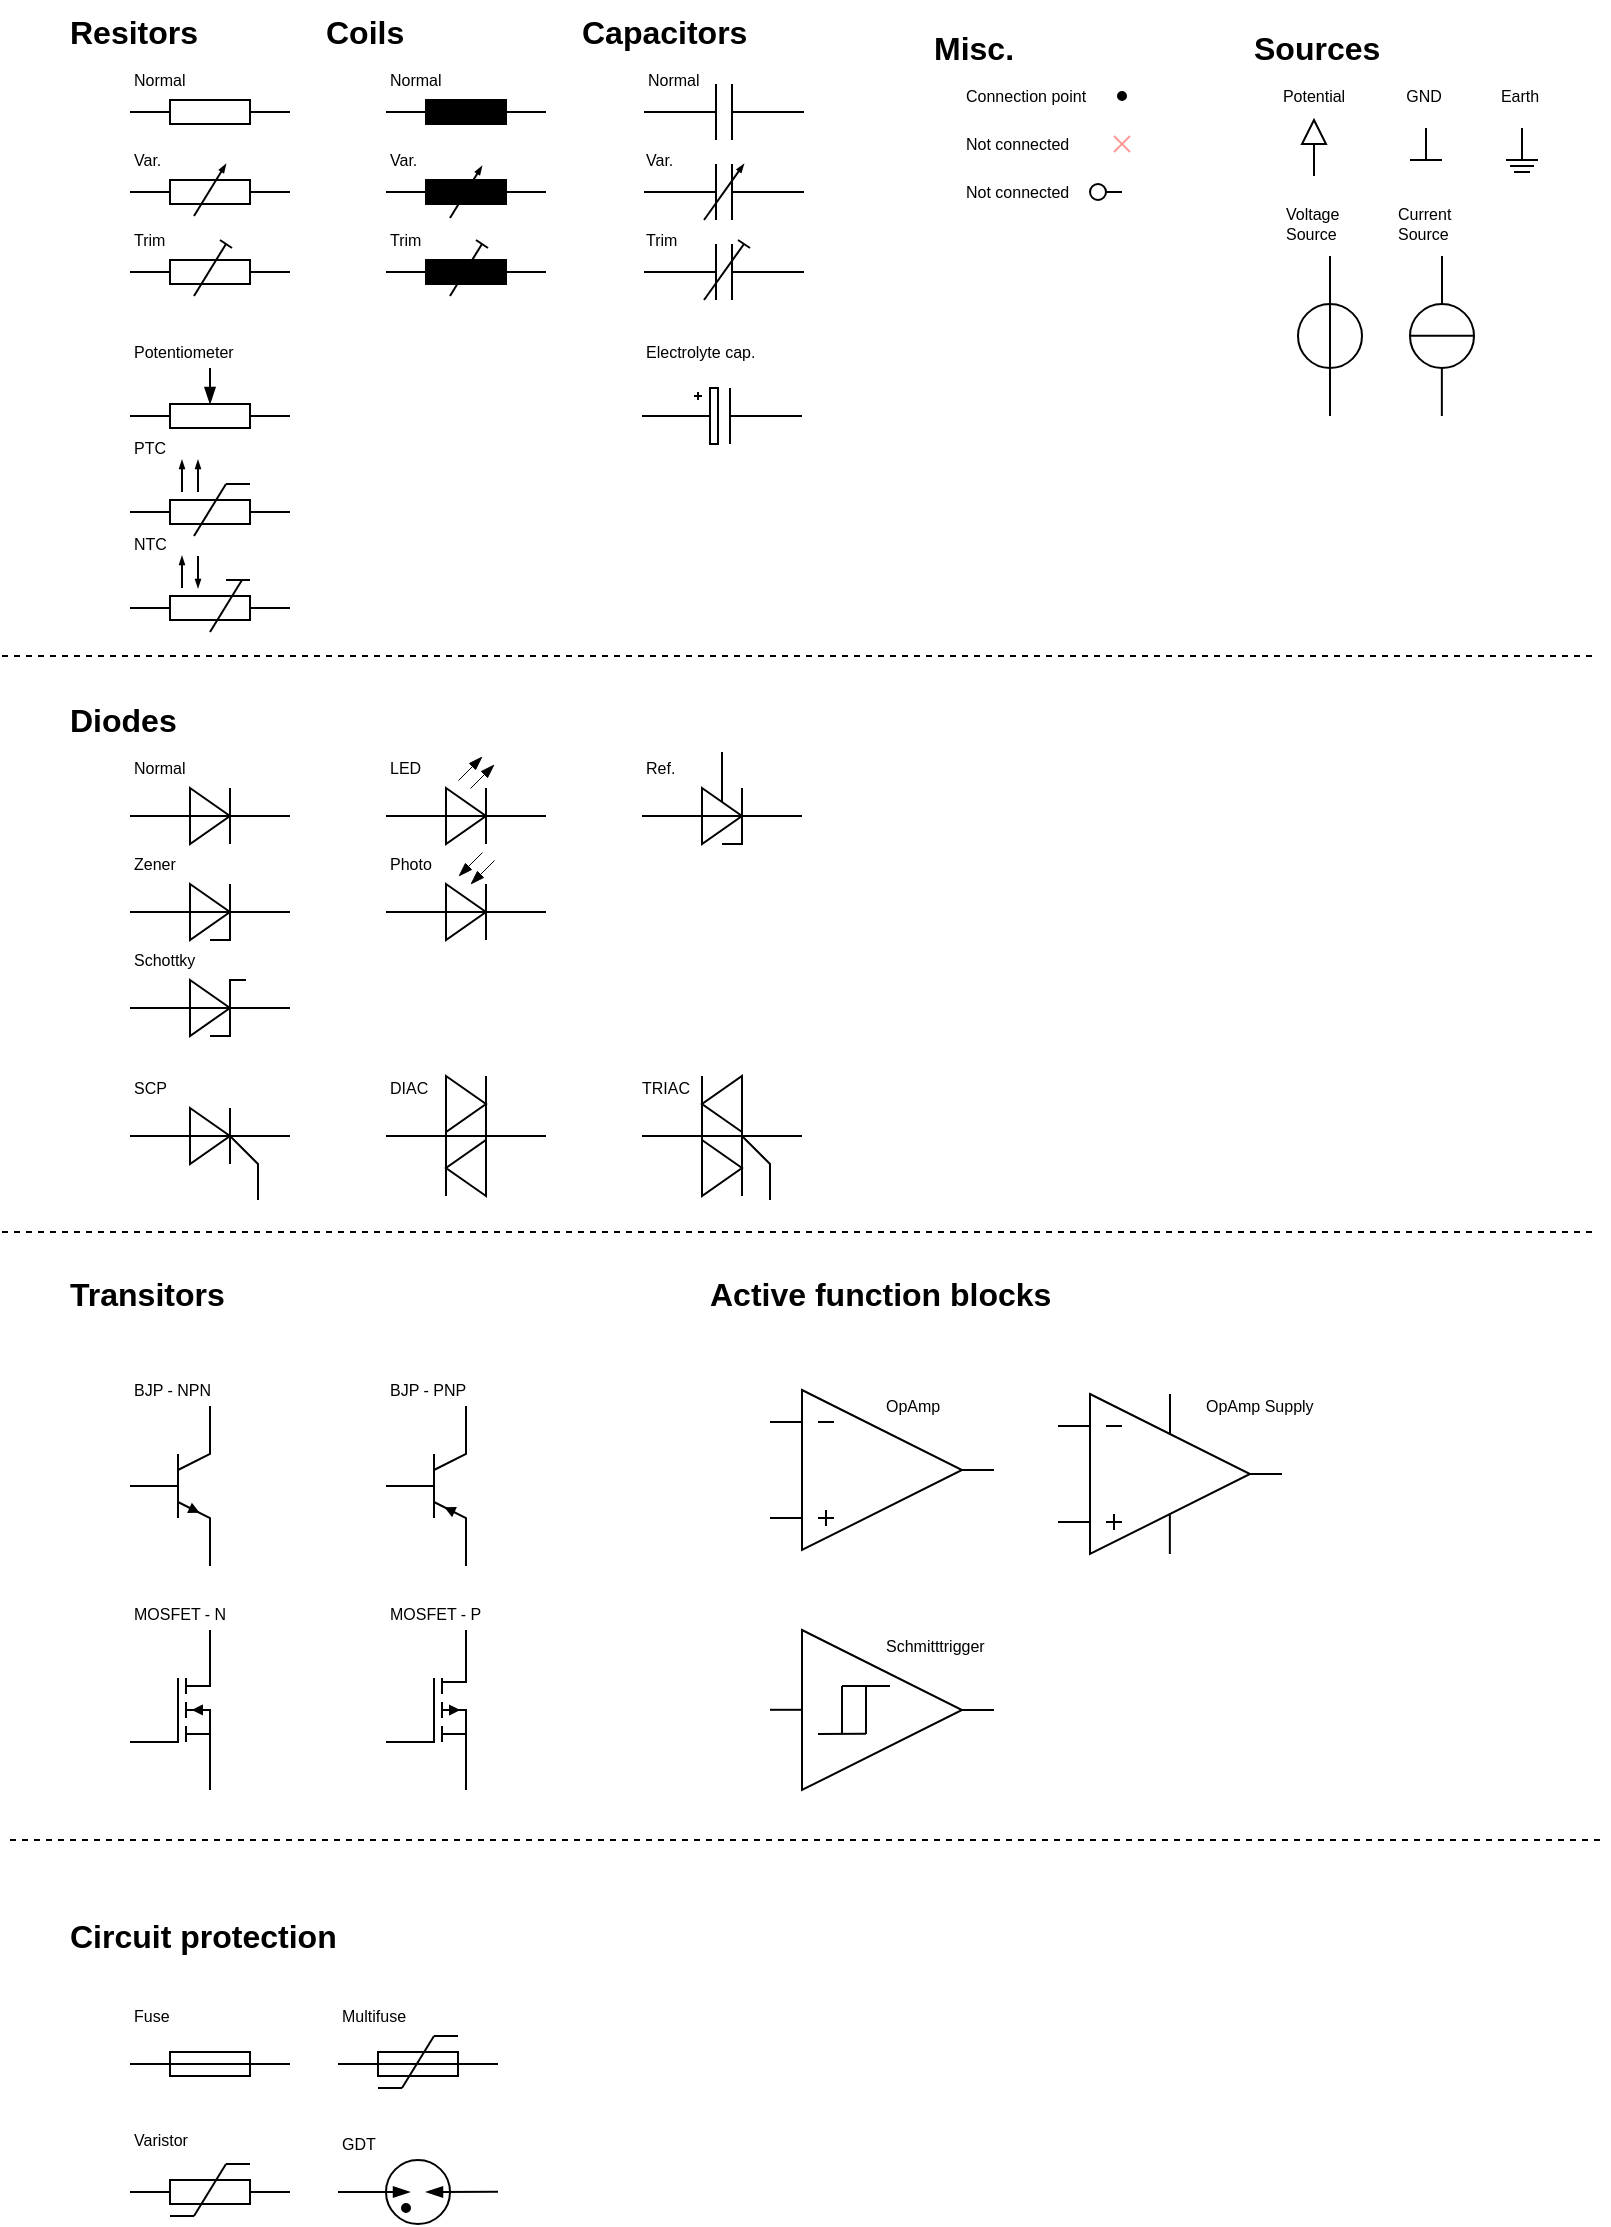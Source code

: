 <mxfile version="24.8.9">
  <diagram name="Seite-1" id="uJF8WzIQmdPLeI6v2VDX">
    <mxGraphModel dx="2049" dy="1120" grid="1" gridSize="2" guides="1" tooltips="1" connect="1" arrows="1" fold="1" page="1" pageScale="1" pageWidth="827" pageHeight="1169" math="1" shadow="0">
      <root>
        <mxCell id="0" />
        <mxCell id="1" parent="0" />
        <mxCell id="lXGe02pRSFepRyIFXycR-117" value="" style="group" parent="1" vertex="1" connectable="0">
          <mxGeometry x="208" y="58" width="80" height="12" as="geometry" />
        </mxCell>
        <mxCell id="lXGe02pRSFepRyIFXycR-118" value="" style="rounded=0;whiteSpace=wrap;html=1;movable=1;resizable=1;rotatable=1;deletable=1;editable=1;locked=0;connectable=0;container=0;rotation=0;points=[];glass=0;fillColor=#000000;" parent="lXGe02pRSFepRyIFXycR-117" vertex="1">
          <mxGeometry x="20" width="40" height="12" as="geometry" />
        </mxCell>
        <mxCell id="lXGe02pRSFepRyIFXycR-119" value="" style="endArrow=none;html=1;rounded=0;exitX=1;exitY=0.5;exitDx=0;exitDy=0;movable=1;resizable=1;rotatable=1;deletable=1;editable=1;locked=0;connectable=1;" parent="lXGe02pRSFepRyIFXycR-117" source="lXGe02pRSFepRyIFXycR-118" edge="1">
          <mxGeometry width="50" height="50" relative="1" as="geometry">
            <mxPoint x="80" y="76" as="sourcePoint" />
            <mxPoint x="80" y="6" as="targetPoint" />
          </mxGeometry>
        </mxCell>
        <mxCell id="lXGe02pRSFepRyIFXycR-120" value="" style="endArrow=none;html=1;rounded=0;exitX=0;exitY=0.5;exitDx=0;exitDy=0;movable=1;resizable=1;rotatable=1;deletable=1;editable=1;locked=0;connectable=1;" parent="lXGe02pRSFepRyIFXycR-117" source="lXGe02pRSFepRyIFXycR-118" edge="1">
          <mxGeometry width="50" height="50" relative="1" as="geometry">
            <mxPoint x="15" y="6" as="sourcePoint" />
            <mxPoint y="6" as="targetPoint" />
          </mxGeometry>
        </mxCell>
        <mxCell id="lXGe02pRSFepRyIFXycR-121" value="" style="group" parent="1" vertex="1" connectable="0">
          <mxGeometry x="80" y="58" width="80" height="12" as="geometry" />
        </mxCell>
        <mxCell id="lXGe02pRSFepRyIFXycR-122" value="" style="rounded=0;whiteSpace=wrap;html=1;movable=1;resizable=1;rotatable=1;deletable=1;editable=1;locked=0;connectable=0;container=0;rotation=0;points=[];glass=0;fillColor=none;" parent="lXGe02pRSFepRyIFXycR-121" vertex="1">
          <mxGeometry x="20" width="40" height="12" as="geometry" />
        </mxCell>
        <mxCell id="lXGe02pRSFepRyIFXycR-123" value="" style="endArrow=none;html=1;rounded=0;exitX=1;exitY=0.5;exitDx=0;exitDy=0;movable=1;resizable=1;rotatable=1;deletable=1;editable=1;locked=0;connectable=1;" parent="lXGe02pRSFepRyIFXycR-121" source="lXGe02pRSFepRyIFXycR-122" edge="1">
          <mxGeometry width="50" height="50" relative="1" as="geometry">
            <mxPoint x="80" y="76" as="sourcePoint" />
            <mxPoint x="80" y="6" as="targetPoint" />
          </mxGeometry>
        </mxCell>
        <mxCell id="lXGe02pRSFepRyIFXycR-124" value="" style="endArrow=none;html=1;rounded=0;exitX=0;exitY=0.5;exitDx=0;exitDy=0;movable=1;resizable=1;rotatable=1;deletable=1;editable=1;locked=0;connectable=1;" parent="lXGe02pRSFepRyIFXycR-121" source="lXGe02pRSFepRyIFXycR-122" edge="1">
          <mxGeometry width="50" height="50" relative="1" as="geometry">
            <mxPoint x="15" y="6" as="sourcePoint" />
            <mxPoint y="6" as="targetPoint" />
          </mxGeometry>
        </mxCell>
        <mxCell id="lXGe02pRSFepRyIFXycR-125" value="" style="group" parent="1" vertex="1" connectable="0">
          <mxGeometry x="337" y="50" width="80" height="28" as="geometry" />
        </mxCell>
        <mxCell id="lXGe02pRSFepRyIFXycR-126" value="" style="endArrow=none;html=1;rounded=0;movable=1;resizable=1;rotatable=1;deletable=1;editable=1;locked=0;connectable=1;" parent="lXGe02pRSFepRyIFXycR-125" edge="1">
          <mxGeometry width="50" height="50" relative="1" as="geometry">
            <mxPoint x="44" y="14" as="sourcePoint" />
            <mxPoint x="80" y="14" as="targetPoint" />
          </mxGeometry>
        </mxCell>
        <mxCell id="lXGe02pRSFepRyIFXycR-127" value="" style="endArrow=none;html=1;rounded=0;movable=1;resizable=1;rotatable=1;deletable=1;editable=1;locked=0;connectable=1;" parent="lXGe02pRSFepRyIFXycR-125" edge="1">
          <mxGeometry width="50" height="50" relative="1" as="geometry">
            <mxPoint x="36" y="14" as="sourcePoint" />
            <mxPoint y="14" as="targetPoint" />
          </mxGeometry>
        </mxCell>
        <mxCell id="lXGe02pRSFepRyIFXycR-128" value="" style="endArrow=none;html=1;rounded=0;movable=1;resizable=1;rotatable=1;deletable=1;editable=1;locked=0;connectable=1;" parent="lXGe02pRSFepRyIFXycR-125" edge="1">
          <mxGeometry width="50" height="50" relative="1" as="geometry">
            <mxPoint x="36" y="28" as="sourcePoint" />
            <mxPoint x="36" as="targetPoint" />
          </mxGeometry>
        </mxCell>
        <mxCell id="lXGe02pRSFepRyIFXycR-129" value="" style="endArrow=none;html=1;rounded=0;movable=1;resizable=1;rotatable=1;deletable=1;editable=1;locked=0;connectable=1;" parent="lXGe02pRSFepRyIFXycR-125" edge="1">
          <mxGeometry width="50" height="50" relative="1" as="geometry">
            <mxPoint x="44" y="28" as="sourcePoint" />
            <mxPoint x="44" as="targetPoint" />
          </mxGeometry>
        </mxCell>
        <mxCell id="qQXg5L_UD-1wWK-lZgSV-168" value="Normal" style="text;html=1;align=left;verticalAlign=middle;whiteSpace=wrap;rounded=0;fontSize=8;" vertex="1" parent="lXGe02pRSFepRyIFXycR-125">
          <mxGeometry y="-10" width="64" height="16" as="geometry" />
        </mxCell>
        <mxCell id="lXGe02pRSFepRyIFXycR-130" value="" style="group" parent="1" vertex="1" connectable="0">
          <mxGeometry x="336" y="202" width="80" height="28" as="geometry" />
        </mxCell>
        <mxCell id="lXGe02pRSFepRyIFXycR-131" value="" style="endArrow=none;html=1;rounded=0;movable=1;resizable=1;rotatable=1;deletable=1;editable=1;locked=0;connectable=1;" parent="lXGe02pRSFepRyIFXycR-130" edge="1">
          <mxGeometry width="50" height="50" relative="1" as="geometry">
            <mxPoint x="44" y="14" as="sourcePoint" />
            <mxPoint x="80" y="14" as="targetPoint" />
          </mxGeometry>
        </mxCell>
        <mxCell id="lXGe02pRSFepRyIFXycR-132" value="" style="endArrow=none;html=1;rounded=0;movable=1;resizable=1;rotatable=1;deletable=1;editable=1;locked=0;connectable=1;" parent="lXGe02pRSFepRyIFXycR-130" edge="1">
          <mxGeometry width="50" height="50" relative="1" as="geometry">
            <mxPoint x="34" y="14" as="sourcePoint" />
            <mxPoint y="14" as="targetPoint" />
          </mxGeometry>
        </mxCell>
        <mxCell id="lXGe02pRSFepRyIFXycR-133" value="" style="endArrow=none;html=1;rounded=0;movable=1;resizable=1;rotatable=1;deletable=1;editable=1;locked=0;connectable=1;" parent="lXGe02pRSFepRyIFXycR-130" edge="1">
          <mxGeometry width="50" height="50" relative="1" as="geometry">
            <mxPoint x="44" y="28" as="sourcePoint" />
            <mxPoint x="44" as="targetPoint" />
          </mxGeometry>
        </mxCell>
        <mxCell id="lXGe02pRSFepRyIFXycR-134" value="" style="rounded=0;whiteSpace=wrap;html=1;fillColor=none;connectable=0;" parent="lXGe02pRSFepRyIFXycR-130" vertex="1">
          <mxGeometry x="34" width="4" height="28" as="geometry" />
        </mxCell>
        <mxCell id="lXGe02pRSFepRyIFXycR-135" value="" style="endArrow=none;html=1;rounded=0;movable=1;resizable=1;rotatable=1;deletable=1;editable=1;locked=0;connectable=1;" parent="lXGe02pRSFepRyIFXycR-130" edge="1">
          <mxGeometry width="50" height="50" relative="1" as="geometry">
            <mxPoint x="28" y="6" as="sourcePoint" />
            <mxPoint x="28" y="2" as="targetPoint" />
          </mxGeometry>
        </mxCell>
        <mxCell id="lXGe02pRSFepRyIFXycR-136" value="" style="endArrow=none;html=1;rounded=0;movable=1;resizable=1;rotatable=1;deletable=1;editable=1;locked=0;connectable=1;" parent="lXGe02pRSFepRyIFXycR-130" edge="1">
          <mxGeometry width="50" height="50" relative="1" as="geometry">
            <mxPoint x="30" y="4" as="sourcePoint" />
            <mxPoint x="26" y="4" as="targetPoint" />
            <Array as="points">
              <mxPoint x="28" y="4" />
            </Array>
          </mxGeometry>
        </mxCell>
        <mxCell id="lXGe02pRSFepRyIFXycR-137" value="" style="group" parent="1" vertex="1" connectable="0">
          <mxGeometry x="80" y="402" width="80" height="28" as="geometry" />
        </mxCell>
        <mxCell id="lXGe02pRSFepRyIFXycR-138" value="" style="endArrow=none;html=1;rounded=0;movable=1;resizable=1;rotatable=1;deletable=1;editable=1;locked=0;connectable=1;" parent="lXGe02pRSFepRyIFXycR-137" edge="1">
          <mxGeometry width="50" height="50" relative="1" as="geometry">
            <mxPoint x="80" y="14" as="sourcePoint" />
            <mxPoint y="14" as="targetPoint" />
          </mxGeometry>
        </mxCell>
        <mxCell id="lXGe02pRSFepRyIFXycR-139" value="" style="endArrow=none;html=1;rounded=0;movable=1;resizable=1;rotatable=1;deletable=1;editable=1;locked=0;connectable=1;" parent="lXGe02pRSFepRyIFXycR-137" edge="1">
          <mxGeometry width="50" height="50" relative="1" as="geometry">
            <mxPoint x="50" y="28" as="sourcePoint" />
            <mxPoint x="50" as="targetPoint" />
          </mxGeometry>
        </mxCell>
        <mxCell id="lXGe02pRSFepRyIFXycR-140" value="" style="triangle;whiteSpace=wrap;html=1;fillColor=none;rounded=0;points=[];connectable=0;" parent="lXGe02pRSFepRyIFXycR-137" vertex="1">
          <mxGeometry x="30" width="20" height="28" as="geometry" />
        </mxCell>
        <mxCell id="lXGe02pRSFepRyIFXycR-141" value="" style="group" parent="1" vertex="1" connectable="0">
          <mxGeometry x="80" y="450" width="80" height="28" as="geometry" />
        </mxCell>
        <mxCell id="lXGe02pRSFepRyIFXycR-142" value="" style="endArrow=none;html=1;rounded=0;movable=1;resizable=1;rotatable=1;deletable=1;editable=1;locked=0;connectable=1;" parent="lXGe02pRSFepRyIFXycR-141" edge="1">
          <mxGeometry width="50" height="50" relative="1" as="geometry">
            <mxPoint x="80" y="14" as="sourcePoint" />
            <mxPoint y="14" as="targetPoint" />
          </mxGeometry>
        </mxCell>
        <mxCell id="lXGe02pRSFepRyIFXycR-143" value="" style="endArrow=none;html=1;rounded=0;movable=1;resizable=1;rotatable=1;deletable=1;editable=1;locked=0;connectable=1;" parent="lXGe02pRSFepRyIFXycR-141" edge="1">
          <mxGeometry width="50" height="50" relative="1" as="geometry">
            <mxPoint x="40" y="28" as="sourcePoint" />
            <mxPoint x="50" as="targetPoint" />
            <Array as="points">
              <mxPoint x="50" y="28" />
            </Array>
          </mxGeometry>
        </mxCell>
        <mxCell id="lXGe02pRSFepRyIFXycR-144" value="" style="triangle;whiteSpace=wrap;html=1;fillColor=none;rounded=0;points=[];connectable=0;container=0;" parent="lXGe02pRSFepRyIFXycR-141" vertex="1">
          <mxGeometry x="30" width="20" height="28" as="geometry" />
        </mxCell>
        <mxCell id="lXGe02pRSFepRyIFXycR-145" value="" style="group" parent="1" vertex="1" connectable="0">
          <mxGeometry x="80" y="498" width="80" height="28" as="geometry" />
        </mxCell>
        <mxCell id="lXGe02pRSFepRyIFXycR-146" value="" style="endArrow=none;html=1;rounded=0;movable=1;resizable=1;rotatable=1;deletable=1;editable=1;locked=0;connectable=1;" parent="lXGe02pRSFepRyIFXycR-145" edge="1">
          <mxGeometry width="50" height="50" relative="1" as="geometry">
            <mxPoint x="80" y="14" as="sourcePoint" />
            <mxPoint y="14" as="targetPoint" />
          </mxGeometry>
        </mxCell>
        <mxCell id="lXGe02pRSFepRyIFXycR-147" value="" style="triangle;whiteSpace=wrap;html=1;fillColor=none;rounded=0;points=[];connectable=0;container=0;" parent="lXGe02pRSFepRyIFXycR-145" vertex="1">
          <mxGeometry x="30" width="20" height="28" as="geometry" />
        </mxCell>
        <mxCell id="lXGe02pRSFepRyIFXycR-148" value="" style="endArrow=none;html=1;rounded=0;movable=1;resizable=1;rotatable=1;deletable=1;editable=1;locked=0;connectable=1;" parent="lXGe02pRSFepRyIFXycR-145" edge="1">
          <mxGeometry width="50" height="50" relative="1" as="geometry">
            <mxPoint x="40" y="28" as="sourcePoint" />
            <mxPoint x="58" as="targetPoint" />
            <Array as="points">
              <mxPoint x="50" y="28" />
              <mxPoint x="50" />
            </Array>
          </mxGeometry>
        </mxCell>
        <mxCell id="lXGe02pRSFepRyIFXycR-149" value="" style="group;flipH=0;flipV=0;" parent="1" vertex="1" connectable="0">
          <mxGeometry x="80" y="711" width="40" height="80" as="geometry" />
        </mxCell>
        <mxCell id="lXGe02pRSFepRyIFXycR-150" value="" style="endArrow=none;html=1;rounded=0;movable=1;resizable=1;rotatable=1;deletable=1;editable=1;locked=0;connectable=1;" parent="lXGe02pRSFepRyIFXycR-149" edge="1">
          <mxGeometry width="50" height="50" relative="1" as="geometry">
            <mxPoint x="24" y="32" as="sourcePoint" />
            <mxPoint x="40" as="targetPoint" />
            <Array as="points">
              <mxPoint x="40" y="24" />
            </Array>
          </mxGeometry>
        </mxCell>
        <mxCell id="lXGe02pRSFepRyIFXycR-151" value="" style="endArrow=none;html=1;rounded=0;movable=1;resizable=1;rotatable=1;deletable=1;editable=1;locked=0;connectable=1;" parent="lXGe02pRSFepRyIFXycR-149" edge="1">
          <mxGeometry width="50" height="50" relative="1" as="geometry">
            <mxPoint x="24" y="48" as="sourcePoint" />
            <mxPoint x="40" y="80" as="targetPoint" />
            <Array as="points">
              <mxPoint x="40" y="56" />
            </Array>
          </mxGeometry>
        </mxCell>
        <mxCell id="lXGe02pRSFepRyIFXycR-152" value="" style="endArrow=none;html=1;rounded=0;movable=1;resizable=1;rotatable=1;deletable=1;editable=1;locked=0;connectable=1;" parent="lXGe02pRSFepRyIFXycR-149" edge="1">
          <mxGeometry width="50" height="50" relative="1" as="geometry">
            <mxPoint x="24" y="40" as="sourcePoint" />
            <mxPoint y="40" as="targetPoint" />
          </mxGeometry>
        </mxCell>
        <mxCell id="lXGe02pRSFepRyIFXycR-153" value="" style="endArrow=none;html=1;rounded=0;movable=1;resizable=1;rotatable=1;deletable=1;editable=1;locked=0;connectable=1;" parent="lXGe02pRSFepRyIFXycR-149" edge="1">
          <mxGeometry width="50" height="50" relative="1" as="geometry">
            <mxPoint x="24" y="56" as="sourcePoint" />
            <mxPoint x="24" y="24" as="targetPoint" />
          </mxGeometry>
        </mxCell>
        <mxCell id="lXGe02pRSFepRyIFXycR-154" value="" style="triangle;whiteSpace=wrap;html=1;fillColor=#000000;connectable=0;rotation=25;" parent="lXGe02pRSFepRyIFXycR-149" vertex="1">
          <mxGeometry x="30" y="50" width="4" height="4" as="geometry" />
        </mxCell>
        <mxCell id="lXGe02pRSFepRyIFXycR-155" value="" style="group;flipH=0;flipV=0;" parent="1" vertex="1" connectable="0">
          <mxGeometry x="208" y="711" width="40" height="80" as="geometry" />
        </mxCell>
        <mxCell id="lXGe02pRSFepRyIFXycR-156" value="" style="endArrow=none;html=1;rounded=0;movable=1;resizable=1;rotatable=1;deletable=1;editable=1;locked=0;connectable=1;" parent="lXGe02pRSFepRyIFXycR-155" edge="1">
          <mxGeometry width="50" height="50" relative="1" as="geometry">
            <mxPoint x="24" y="32" as="sourcePoint" />
            <mxPoint x="40" as="targetPoint" />
            <Array as="points">
              <mxPoint x="40" y="24" />
            </Array>
          </mxGeometry>
        </mxCell>
        <mxCell id="lXGe02pRSFepRyIFXycR-157" value="" style="endArrow=none;html=1;rounded=0;movable=1;resizable=1;rotatable=1;deletable=1;editable=1;locked=0;connectable=1;" parent="lXGe02pRSFepRyIFXycR-155" edge="1">
          <mxGeometry width="50" height="50" relative="1" as="geometry">
            <mxPoint x="24" y="48" as="sourcePoint" />
            <mxPoint x="40" y="80" as="targetPoint" />
            <Array as="points">
              <mxPoint x="40" y="56" />
            </Array>
          </mxGeometry>
        </mxCell>
        <mxCell id="lXGe02pRSFepRyIFXycR-158" value="" style="endArrow=none;html=1;rounded=0;movable=1;resizable=1;rotatable=1;deletable=1;editable=1;locked=0;connectable=1;" parent="lXGe02pRSFepRyIFXycR-155" edge="1">
          <mxGeometry width="50" height="50" relative="1" as="geometry">
            <mxPoint x="24" y="40" as="sourcePoint" />
            <mxPoint y="40" as="targetPoint" />
          </mxGeometry>
        </mxCell>
        <mxCell id="lXGe02pRSFepRyIFXycR-159" value="" style="endArrow=none;html=1;rounded=0;movable=1;resizable=1;rotatable=1;deletable=1;editable=1;locked=0;connectable=1;" parent="lXGe02pRSFepRyIFXycR-155" edge="1">
          <mxGeometry width="50" height="50" relative="1" as="geometry">
            <mxPoint x="24" y="56" as="sourcePoint" />
            <mxPoint x="24" y="24" as="targetPoint" />
          </mxGeometry>
        </mxCell>
        <mxCell id="lXGe02pRSFepRyIFXycR-160" value="" style="triangle;whiteSpace=wrap;html=1;fillColor=#000000;connectable=0;rotation=25;flipH=1;container=0;" parent="lXGe02pRSFepRyIFXycR-155" vertex="1">
          <mxGeometry x="30" y="50" width="4" height="4" as="geometry" />
        </mxCell>
        <mxCell id="lXGe02pRSFepRyIFXycR-179" value="" style="group" parent="1" vertex="1" connectable="0">
          <mxGeometry x="666" y="68" width="12" height="28" as="geometry" />
        </mxCell>
        <mxCell id="lXGe02pRSFepRyIFXycR-180" value="" style="endArrow=none;html=1;rounded=0;" parent="lXGe02pRSFepRyIFXycR-179" edge="1">
          <mxGeometry width="50" height="50" relative="1" as="geometry">
            <mxPoint x="6" y="28" as="sourcePoint" />
            <mxPoint x="6" y="12" as="targetPoint" />
          </mxGeometry>
        </mxCell>
        <mxCell id="lXGe02pRSFepRyIFXycR-181" value="" style="endArrow=none;html=1;rounded=0;" parent="lXGe02pRSFepRyIFXycR-179" edge="1">
          <mxGeometry width="50" height="50" relative="1" as="geometry">
            <mxPoint x="6" y="12" as="sourcePoint" />
            <mxPoint x="6" y="12" as="targetPoint" />
            <Array as="points">
              <mxPoint x="12" y="12" />
              <mxPoint x="6" />
              <mxPoint y="12" />
            </Array>
          </mxGeometry>
        </mxCell>
        <mxCell id="lXGe02pRSFepRyIFXycR-182" value="" style="group" parent="1" vertex="1" connectable="0">
          <mxGeometry x="720" y="72" width="16" height="16" as="geometry" />
        </mxCell>
        <mxCell id="lXGe02pRSFepRyIFXycR-183" value="" style="endArrow=none;html=1;rounded=0;" parent="lXGe02pRSFepRyIFXycR-182" edge="1">
          <mxGeometry width="50" height="50" relative="1" as="geometry">
            <mxPoint x="8" y="16" as="sourcePoint" />
            <mxPoint x="8" as="targetPoint" />
          </mxGeometry>
        </mxCell>
        <mxCell id="lXGe02pRSFepRyIFXycR-184" value="" style="endArrow=none;html=1;rounded=0;" parent="lXGe02pRSFepRyIFXycR-182" edge="1">
          <mxGeometry width="50" height="50" relative="1" as="geometry">
            <mxPoint x="16" y="16" as="sourcePoint" />
            <mxPoint y="16" as="targetPoint" />
          </mxGeometry>
        </mxCell>
        <mxCell id="sxY93o5vpmKEjjtzFpRt-1" value="" style="group;rotation=-90;" parent="1" vertex="1" connectable="0">
          <mxGeometry x="226" y="368" width="46" height="80" as="geometry" />
        </mxCell>
        <mxCell id="sxY93o5vpmKEjjtzFpRt-2" value="" style="endArrow=blockThin;html=1;rounded=0;endFill=1;strokeWidth=0.5;" parent="sxY93o5vpmKEjjtzFpRt-1" edge="1">
          <mxGeometry width="50" height="50" relative="1" as="geometry">
            <mxPoint x="18" y="30" as="sourcePoint" />
            <mxPoint x="30" y="18" as="targetPoint" />
          </mxGeometry>
        </mxCell>
        <mxCell id="sxY93o5vpmKEjjtzFpRt-3" value="" style="endArrow=blockThin;html=1;rounded=0;endFill=1;strokeWidth=0.5;" parent="sxY93o5vpmKEjjtzFpRt-1" edge="1">
          <mxGeometry width="50" height="50" relative="1" as="geometry">
            <mxPoint x="24" y="34" as="sourcePoint" />
            <mxPoint x="36" y="22" as="targetPoint" />
          </mxGeometry>
        </mxCell>
        <mxCell id="sxY93o5vpmKEjjtzFpRt-4" value="" style="endArrow=none;html=1;rounded=0;movable=1;resizable=1;rotatable=1;deletable=1;editable=1;locked=0;connectable=1;" parent="sxY93o5vpmKEjjtzFpRt-1" edge="1">
          <mxGeometry width="50" height="50" relative="1" as="geometry">
            <mxPoint x="62" y="48" as="sourcePoint" />
            <mxPoint x="-18" y="48" as="targetPoint" />
          </mxGeometry>
        </mxCell>
        <mxCell id="sxY93o5vpmKEjjtzFpRt-5" value="" style="endArrow=none;html=1;rounded=0;movable=1;resizable=1;rotatable=1;deletable=1;editable=1;locked=0;connectable=1;" parent="sxY93o5vpmKEjjtzFpRt-1" edge="1">
          <mxGeometry width="50" height="50" relative="1" as="geometry">
            <mxPoint x="32" y="62" as="sourcePoint" />
            <mxPoint x="32" y="34" as="targetPoint" />
          </mxGeometry>
        </mxCell>
        <mxCell id="sxY93o5vpmKEjjtzFpRt-6" value="" style="triangle;whiteSpace=wrap;html=1;fillColor=none;rounded=0;points=[];connectable=0;rotation=0;container=0;" parent="sxY93o5vpmKEjjtzFpRt-1" vertex="1">
          <mxGeometry x="12" y="34" width="20" height="28" as="geometry" />
        </mxCell>
        <mxCell id="qQXg5L_UD-1wWK-lZgSV-127" value="LED" style="text;html=1;align=left;verticalAlign=middle;whiteSpace=wrap;rounded=0;fontSize=8;" vertex="1" parent="sxY93o5vpmKEjjtzFpRt-1">
          <mxGeometry x="-18" y="16" width="64" height="16" as="geometry" />
        </mxCell>
        <mxCell id="sxY93o5vpmKEjjtzFpRt-7" value="" style="group;rotation=-90;" parent="1" vertex="1" connectable="0">
          <mxGeometry x="226" y="416" width="46" height="80" as="geometry" />
        </mxCell>
        <mxCell id="sxY93o5vpmKEjjtzFpRt-8" value="" style="endArrow=blockThin;html=1;rounded=0;endFill=1;strokeWidth=0.5;" parent="sxY93o5vpmKEjjtzFpRt-7" edge="1">
          <mxGeometry width="50" height="50" relative="1" as="geometry">
            <mxPoint x="30" y="18" as="sourcePoint" />
            <mxPoint x="18" y="30" as="targetPoint" />
          </mxGeometry>
        </mxCell>
        <mxCell id="sxY93o5vpmKEjjtzFpRt-9" value="" style="endArrow=blockThin;html=1;rounded=0;endFill=1;strokeWidth=0.5;" parent="sxY93o5vpmKEjjtzFpRt-7" edge="1">
          <mxGeometry width="50" height="50" relative="1" as="geometry">
            <mxPoint x="36" y="22" as="sourcePoint" />
            <mxPoint x="24" y="34" as="targetPoint" />
          </mxGeometry>
        </mxCell>
        <mxCell id="sxY93o5vpmKEjjtzFpRt-10" value="" style="endArrow=none;html=1;rounded=0;movable=1;resizable=1;rotatable=1;deletable=1;editable=1;locked=0;connectable=1;" parent="sxY93o5vpmKEjjtzFpRt-7" edge="1">
          <mxGeometry width="50" height="50" relative="1" as="geometry">
            <mxPoint x="62" y="48" as="sourcePoint" />
            <mxPoint x="-18" y="48" as="targetPoint" />
          </mxGeometry>
        </mxCell>
        <mxCell id="sxY93o5vpmKEjjtzFpRt-11" value="" style="endArrow=none;html=1;rounded=0;movable=1;resizable=1;rotatable=1;deletable=1;editable=1;locked=0;connectable=1;" parent="sxY93o5vpmKEjjtzFpRt-7" edge="1">
          <mxGeometry width="50" height="50" relative="1" as="geometry">
            <mxPoint x="32" y="62" as="sourcePoint" />
            <mxPoint x="32" y="34" as="targetPoint" />
          </mxGeometry>
        </mxCell>
        <mxCell id="sxY93o5vpmKEjjtzFpRt-12" value="" style="triangle;whiteSpace=wrap;html=1;fillColor=none;rounded=0;points=[];connectable=0;rotation=0;container=0;" parent="sxY93o5vpmKEjjtzFpRt-7" vertex="1">
          <mxGeometry x="12" y="34" width="20" height="28" as="geometry" />
        </mxCell>
        <mxCell id="qQXg5L_UD-1wWK-lZgSV-128" value="Photo" style="text;html=1;align=left;verticalAlign=middle;whiteSpace=wrap;rounded=0;fontSize=8;" vertex="1" parent="sxY93o5vpmKEjjtzFpRt-7">
          <mxGeometry x="-18" y="16" width="64" height="16" as="geometry" />
        </mxCell>
        <mxCell id="sxY93o5vpmKEjjtzFpRt-31" value="" style="group" parent="1" vertex="1" connectable="0">
          <mxGeometry x="664" y="136" width="32" height="80" as="geometry" />
        </mxCell>
        <mxCell id="sxY93o5vpmKEjjtzFpRt-32" value="" style="ellipse;whiteSpace=wrap;html=1;aspect=fixed;fillColor=none;points=[];" parent="sxY93o5vpmKEjjtzFpRt-31" vertex="1">
          <mxGeometry y="24" width="32" height="32" as="geometry" />
        </mxCell>
        <mxCell id="sxY93o5vpmKEjjtzFpRt-33" value="" style="endArrow=none;html=1;rounded=0;" parent="sxY93o5vpmKEjjtzFpRt-31" edge="1">
          <mxGeometry width="50" height="50" relative="1" as="geometry">
            <mxPoint x="16" y="80" as="sourcePoint" />
            <mxPoint x="16" as="targetPoint" />
          </mxGeometry>
        </mxCell>
        <mxCell id="sxY93o5vpmKEjjtzFpRt-34" value="" style="group" parent="1" vertex="1" connectable="0">
          <mxGeometry x="720" y="136" width="32" height="80" as="geometry" />
        </mxCell>
        <mxCell id="sxY93o5vpmKEjjtzFpRt-35" value="" style="ellipse;whiteSpace=wrap;html=1;aspect=fixed;fillColor=none;points=[];" parent="sxY93o5vpmKEjjtzFpRt-34" vertex="1">
          <mxGeometry y="24" width="32" height="32" as="geometry" />
        </mxCell>
        <mxCell id="sxY93o5vpmKEjjtzFpRt-36" value="" style="endArrow=none;html=1;rounded=0;" parent="sxY93o5vpmKEjjtzFpRt-34" edge="1">
          <mxGeometry width="50" height="50" relative="1" as="geometry">
            <mxPoint x="16" y="24" as="sourcePoint" />
            <mxPoint x="16" as="targetPoint" />
          </mxGeometry>
        </mxCell>
        <mxCell id="sxY93o5vpmKEjjtzFpRt-37" value="" style="endArrow=none;html=1;rounded=0;" parent="sxY93o5vpmKEjjtzFpRt-34" edge="1">
          <mxGeometry width="50" height="50" relative="1" as="geometry">
            <mxPoint x="15.93" y="80" as="sourcePoint" />
            <mxPoint x="15.93" y="56" as="targetPoint" />
          </mxGeometry>
        </mxCell>
        <mxCell id="sxY93o5vpmKEjjtzFpRt-38" value="" style="endArrow=none;html=1;rounded=0;" parent="sxY93o5vpmKEjjtzFpRt-34" edge="1">
          <mxGeometry width="50" height="50" relative="1" as="geometry">
            <mxPoint x="32" y="39.93" as="sourcePoint" />
            <mxPoint y="39.93" as="targetPoint" />
          </mxGeometry>
        </mxCell>
        <mxCell id="sxY93o5vpmKEjjtzFpRt-46" value="" style="group" parent="1" vertex="1" connectable="0">
          <mxGeometry x="80" y="192" width="80" height="30" as="geometry" />
        </mxCell>
        <mxCell id="sxY93o5vpmKEjjtzFpRt-47" value="" style="rounded=0;whiteSpace=wrap;html=1;movable=1;resizable=1;rotatable=1;deletable=1;editable=1;locked=0;connectable=0;container=0;rotation=0;points=[];glass=0;fillColor=none;" parent="sxY93o5vpmKEjjtzFpRt-46" vertex="1">
          <mxGeometry x="20" y="18" width="40" height="12" as="geometry" />
        </mxCell>
        <mxCell id="sxY93o5vpmKEjjtzFpRt-48" value="" style="endArrow=none;html=1;rounded=0;exitX=1;exitY=0.5;exitDx=0;exitDy=0;movable=1;resizable=1;rotatable=1;deletable=1;editable=1;locked=0;connectable=1;" parent="sxY93o5vpmKEjjtzFpRt-46" source="sxY93o5vpmKEjjtzFpRt-47" edge="1">
          <mxGeometry width="50" height="50" relative="1" as="geometry">
            <mxPoint x="80" y="94" as="sourcePoint" />
            <mxPoint x="80" y="24" as="targetPoint" />
          </mxGeometry>
        </mxCell>
        <mxCell id="sxY93o5vpmKEjjtzFpRt-49" value="" style="endArrow=none;html=1;rounded=0;exitX=0;exitY=0.5;exitDx=0;exitDy=0;movable=1;resizable=1;rotatable=1;deletable=1;editable=1;locked=0;connectable=1;" parent="sxY93o5vpmKEjjtzFpRt-46" source="sxY93o5vpmKEjjtzFpRt-47" edge="1">
          <mxGeometry width="50" height="50" relative="1" as="geometry">
            <mxPoint x="15" y="24" as="sourcePoint" />
            <mxPoint y="24" as="targetPoint" />
          </mxGeometry>
        </mxCell>
        <mxCell id="sxY93o5vpmKEjjtzFpRt-50" value="" style="endArrow=none;html=1;rounded=0;movable=1;resizable=1;rotatable=1;deletable=1;editable=1;locked=0;connectable=1;startArrow=blockThin;startFill=1;" parent="sxY93o5vpmKEjjtzFpRt-46" edge="1">
          <mxGeometry width="50" height="50" relative="1" as="geometry">
            <mxPoint x="40" y="18" as="sourcePoint" />
            <mxPoint x="40" as="targetPoint" />
          </mxGeometry>
        </mxCell>
        <mxCell id="sxY93o5vpmKEjjtzFpRt-52" value="" style="group" parent="1" vertex="1" connectable="0">
          <mxGeometry x="400" y="703" width="120" height="80" as="geometry" />
        </mxCell>
        <mxCell id="sxY93o5vpmKEjjtzFpRt-53" value="" style="triangle;whiteSpace=wrap;html=1;points=[];fillColor=none;connectable=0;" parent="sxY93o5vpmKEjjtzFpRt-52" vertex="1">
          <mxGeometry x="16" width="80" height="80" as="geometry" />
        </mxCell>
        <mxCell id="sxY93o5vpmKEjjtzFpRt-54" value="" style="endArrow=none;html=1;rounded=0;" parent="sxY93o5vpmKEjjtzFpRt-52" edge="1">
          <mxGeometry width="50" height="50" relative="1" as="geometry">
            <mxPoint x="16" y="16" as="sourcePoint" />
            <mxPoint y="16" as="targetPoint" />
          </mxGeometry>
        </mxCell>
        <mxCell id="sxY93o5vpmKEjjtzFpRt-55" value="" style="endArrow=none;html=1;rounded=0;" parent="sxY93o5vpmKEjjtzFpRt-52" edge="1">
          <mxGeometry width="50" height="50" relative="1" as="geometry">
            <mxPoint x="16" y="64" as="sourcePoint" />
            <mxPoint y="64" as="targetPoint" />
          </mxGeometry>
        </mxCell>
        <mxCell id="sxY93o5vpmKEjjtzFpRt-56" value="" style="endArrow=none;html=1;rounded=0;" parent="sxY93o5vpmKEjjtzFpRt-52" edge="1">
          <mxGeometry width="50" height="50" relative="1" as="geometry">
            <mxPoint x="32" y="64" as="sourcePoint" />
            <mxPoint x="24" y="64" as="targetPoint" />
          </mxGeometry>
        </mxCell>
        <mxCell id="sxY93o5vpmKEjjtzFpRt-57" value="" style="endArrow=none;html=1;rounded=0;" parent="sxY93o5vpmKEjjtzFpRt-52" edge="1">
          <mxGeometry width="50" height="50" relative="1" as="geometry">
            <mxPoint x="28" y="60" as="sourcePoint" />
            <mxPoint x="28" y="68" as="targetPoint" />
          </mxGeometry>
        </mxCell>
        <mxCell id="sxY93o5vpmKEjjtzFpRt-58" value="" style="endArrow=none;html=1;rounded=0;" parent="sxY93o5vpmKEjjtzFpRt-52" edge="1">
          <mxGeometry width="50" height="50" relative="1" as="geometry">
            <mxPoint x="32" y="16" as="sourcePoint" />
            <mxPoint x="24" y="16" as="targetPoint" />
          </mxGeometry>
        </mxCell>
        <mxCell id="sxY93o5vpmKEjjtzFpRt-59" value="" style="endArrow=none;html=1;rounded=0;" parent="sxY93o5vpmKEjjtzFpRt-52" edge="1">
          <mxGeometry width="50" height="50" relative="1" as="geometry">
            <mxPoint x="112" y="40" as="sourcePoint" />
            <mxPoint x="96" y="40" as="targetPoint" />
          </mxGeometry>
        </mxCell>
        <mxCell id="qQXg5L_UD-1wWK-lZgSV-199" value="OpAmp" style="text;html=1;align=left;verticalAlign=middle;whiteSpace=wrap;rounded=0;fontSize=8;" vertex="1" parent="sxY93o5vpmKEjjtzFpRt-52">
          <mxGeometry x="56" width="64" height="16" as="geometry" />
        </mxCell>
        <mxCell id="sxY93o5vpmKEjjtzFpRt-60" value="" style="group" parent="1" vertex="1" connectable="0">
          <mxGeometry x="544" y="705" width="136" height="80" as="geometry" />
        </mxCell>
        <mxCell id="sxY93o5vpmKEjjtzFpRt-61" value="" style="group" parent="sxY93o5vpmKEjjtzFpRt-60" vertex="1" connectable="0">
          <mxGeometry width="136" height="80" as="geometry" />
        </mxCell>
        <mxCell id="sxY93o5vpmKEjjtzFpRt-62" value="" style="triangle;whiteSpace=wrap;html=1;points=[];fillColor=none;connectable=0;" parent="sxY93o5vpmKEjjtzFpRt-61" vertex="1">
          <mxGeometry x="16" width="80" height="80" as="geometry" />
        </mxCell>
        <mxCell id="sxY93o5vpmKEjjtzFpRt-63" value="" style="endArrow=none;html=1;rounded=0;" parent="sxY93o5vpmKEjjtzFpRt-61" edge="1">
          <mxGeometry width="50" height="50" relative="1" as="geometry">
            <mxPoint x="16" y="16" as="sourcePoint" />
            <mxPoint y="16" as="targetPoint" />
          </mxGeometry>
        </mxCell>
        <mxCell id="sxY93o5vpmKEjjtzFpRt-64" value="" style="endArrow=none;html=1;rounded=0;" parent="sxY93o5vpmKEjjtzFpRt-61" edge="1">
          <mxGeometry width="50" height="50" relative="1" as="geometry">
            <mxPoint x="16" y="64" as="sourcePoint" />
            <mxPoint y="64" as="targetPoint" />
          </mxGeometry>
        </mxCell>
        <mxCell id="sxY93o5vpmKEjjtzFpRt-65" value="" style="endArrow=none;html=1;rounded=0;" parent="sxY93o5vpmKEjjtzFpRt-61" edge="1">
          <mxGeometry width="50" height="50" relative="1" as="geometry">
            <mxPoint x="32" y="64" as="sourcePoint" />
            <mxPoint x="24" y="64" as="targetPoint" />
          </mxGeometry>
        </mxCell>
        <mxCell id="sxY93o5vpmKEjjtzFpRt-66" value="" style="endArrow=none;html=1;rounded=0;" parent="sxY93o5vpmKEjjtzFpRt-61" edge="1">
          <mxGeometry width="50" height="50" relative="1" as="geometry">
            <mxPoint x="28" y="60" as="sourcePoint" />
            <mxPoint x="28" y="68" as="targetPoint" />
          </mxGeometry>
        </mxCell>
        <mxCell id="sxY93o5vpmKEjjtzFpRt-67" value="" style="endArrow=none;html=1;rounded=0;" parent="sxY93o5vpmKEjjtzFpRt-61" edge="1">
          <mxGeometry width="50" height="50" relative="1" as="geometry">
            <mxPoint x="32" y="16" as="sourcePoint" />
            <mxPoint x="24" y="16" as="targetPoint" />
          </mxGeometry>
        </mxCell>
        <mxCell id="sxY93o5vpmKEjjtzFpRt-68" value="" style="endArrow=none;html=1;rounded=0;" parent="sxY93o5vpmKEjjtzFpRt-61" edge="1">
          <mxGeometry width="50" height="50" relative="1" as="geometry">
            <mxPoint x="112" y="40" as="sourcePoint" />
            <mxPoint x="96" y="40" as="targetPoint" />
          </mxGeometry>
        </mxCell>
        <mxCell id="sxY93o5vpmKEjjtzFpRt-69" value="" style="endArrow=none;html=1;rounded=0;" parent="sxY93o5vpmKEjjtzFpRt-61" edge="1">
          <mxGeometry width="50" height="50" relative="1" as="geometry">
            <mxPoint x="55.93" y="60" as="sourcePoint" />
            <mxPoint x="55.93" y="80" as="targetPoint" />
          </mxGeometry>
        </mxCell>
        <mxCell id="qQXg5L_UD-1wWK-lZgSV-201" value="OpAmp Supply" style="text;html=1;align=left;verticalAlign=middle;whiteSpace=wrap;rounded=0;fontSize=8;" vertex="1" parent="sxY93o5vpmKEjjtzFpRt-61">
          <mxGeometry x="72" y="-2" width="64" height="16" as="geometry" />
        </mxCell>
        <mxCell id="sxY93o5vpmKEjjtzFpRt-70" value="" style="endArrow=none;html=1;rounded=0;" parent="sxY93o5vpmKEjjtzFpRt-60" edge="1">
          <mxGeometry width="50" height="50" relative="1" as="geometry">
            <mxPoint x="56" as="sourcePoint" />
            <mxPoint x="56" y="20" as="targetPoint" />
          </mxGeometry>
        </mxCell>
        <mxCell id="sxY93o5vpmKEjjtzFpRt-71" value="" style="group" parent="1" vertex="1" connectable="0">
          <mxGeometry x="400" y="823" width="120" height="80" as="geometry" />
        </mxCell>
        <mxCell id="sxY93o5vpmKEjjtzFpRt-72" value="" style="triangle;whiteSpace=wrap;html=1;points=[];fillColor=none;connectable=0;container=0;" parent="sxY93o5vpmKEjjtzFpRt-71" vertex="1">
          <mxGeometry x="16" width="80" height="80" as="geometry" />
        </mxCell>
        <mxCell id="sxY93o5vpmKEjjtzFpRt-73" value="" style="endArrow=none;html=1;rounded=0;" parent="sxY93o5vpmKEjjtzFpRt-71" edge="1">
          <mxGeometry width="50" height="50" relative="1" as="geometry">
            <mxPoint x="16" y="39.9" as="sourcePoint" />
            <mxPoint y="39.9" as="targetPoint" />
          </mxGeometry>
        </mxCell>
        <mxCell id="sxY93o5vpmKEjjtzFpRt-74" value="" style="endArrow=none;html=1;rounded=0;" parent="sxY93o5vpmKEjjtzFpRt-71" edge="1">
          <mxGeometry width="50" height="50" relative="1" as="geometry">
            <mxPoint x="48" y="51.85" as="sourcePoint" />
            <mxPoint x="24" y="51.95" as="targetPoint" />
          </mxGeometry>
        </mxCell>
        <mxCell id="sxY93o5vpmKEjjtzFpRt-75" value="" style="endArrow=none;html=1;rounded=0;" parent="sxY93o5vpmKEjjtzFpRt-71" edge="1">
          <mxGeometry width="50" height="50" relative="1" as="geometry">
            <mxPoint x="36" y="51.95" as="sourcePoint" />
            <mxPoint x="36" y="27.95" as="targetPoint" />
          </mxGeometry>
        </mxCell>
        <mxCell id="sxY93o5vpmKEjjtzFpRt-76" value="" style="endArrow=none;html=1;rounded=0;" parent="sxY93o5vpmKEjjtzFpRt-71" edge="1">
          <mxGeometry width="50" height="50" relative="1" as="geometry">
            <mxPoint x="112" y="40" as="sourcePoint" />
            <mxPoint x="96" y="40" as="targetPoint" />
          </mxGeometry>
        </mxCell>
        <mxCell id="sxY93o5vpmKEjjtzFpRt-77" value="" style="endArrow=none;html=1;rounded=0;" parent="sxY93o5vpmKEjjtzFpRt-71" edge="1">
          <mxGeometry width="50" height="50" relative="1" as="geometry">
            <mxPoint x="60" y="27.95" as="sourcePoint" />
            <mxPoint x="36" y="28.05" as="targetPoint" />
          </mxGeometry>
        </mxCell>
        <mxCell id="sxY93o5vpmKEjjtzFpRt-78" value="" style="endArrow=none;html=1;rounded=0;" parent="sxY93o5vpmKEjjtzFpRt-71" edge="1">
          <mxGeometry width="50" height="50" relative="1" as="geometry">
            <mxPoint x="48" y="52" as="sourcePoint" />
            <mxPoint x="48" y="28" as="targetPoint" />
          </mxGeometry>
        </mxCell>
        <mxCell id="qQXg5L_UD-1wWK-lZgSV-220" value="Schmitttrigger" style="text;html=1;align=left;verticalAlign=middle;whiteSpace=wrap;rounded=0;fontSize=8;" vertex="1" parent="sxY93o5vpmKEjjtzFpRt-71">
          <mxGeometry x="56" width="64" height="16" as="geometry" />
        </mxCell>
        <mxCell id="qQXg5L_UD-1wWK-lZgSV-37" value="" style="group" vertex="1" connectable="0" parent="1">
          <mxGeometry x="208" y="91" width="80" height="26" as="geometry" />
        </mxCell>
        <mxCell id="qQXg5L_UD-1wWK-lZgSV-38" value="" style="rounded=0;whiteSpace=wrap;html=1;movable=1;resizable=1;rotatable=1;deletable=1;editable=1;locked=0;connectable=0;container=0;rotation=0;points=[];glass=0;fillColor=#000000;" vertex="1" parent="qQXg5L_UD-1wWK-lZgSV-37">
          <mxGeometry x="20" y="7" width="40" height="12" as="geometry" />
        </mxCell>
        <mxCell id="qQXg5L_UD-1wWK-lZgSV-39" value="" style="endArrow=none;html=1;rounded=0;exitX=1;exitY=0.5;exitDx=0;exitDy=0;movable=1;resizable=1;rotatable=1;deletable=1;editable=1;locked=0;connectable=1;" edge="1" parent="qQXg5L_UD-1wWK-lZgSV-37" source="qQXg5L_UD-1wWK-lZgSV-38">
          <mxGeometry width="50" height="50" relative="1" as="geometry">
            <mxPoint x="80" y="83" as="sourcePoint" />
            <mxPoint x="80" y="13" as="targetPoint" />
          </mxGeometry>
        </mxCell>
        <mxCell id="qQXg5L_UD-1wWK-lZgSV-40" value="" style="endArrow=none;html=1;rounded=0;exitX=0;exitY=0.5;exitDx=0;exitDy=0;movable=1;resizable=1;rotatable=1;deletable=1;editable=1;locked=0;connectable=1;" edge="1" parent="qQXg5L_UD-1wWK-lZgSV-37" source="qQXg5L_UD-1wWK-lZgSV-38">
          <mxGeometry width="50" height="50" relative="1" as="geometry">
            <mxPoint x="15" y="13" as="sourcePoint" />
            <mxPoint y="13" as="targetPoint" />
          </mxGeometry>
        </mxCell>
        <mxCell id="qQXg5L_UD-1wWK-lZgSV-41" value="" style="endArrow=none;html=1;rounded=0;startArrow=blockThin;startFill=1;startSize=2;endSize=6;jumpSize=6;" edge="1" parent="qQXg5L_UD-1wWK-lZgSV-37">
          <mxGeometry width="50" height="50" relative="1" as="geometry">
            <mxPoint x="48" as="sourcePoint" />
            <mxPoint x="32" y="26" as="targetPoint" />
          </mxGeometry>
        </mxCell>
        <mxCell id="qQXg5L_UD-1wWK-lZgSV-42" value="" style="group" vertex="1" connectable="0" parent="1">
          <mxGeometry x="337.0" y="128" width="80" height="30" as="geometry" />
        </mxCell>
        <mxCell id="qQXg5L_UD-1wWK-lZgSV-43" value="" style="endArrow=none;html=1;rounded=0;" edge="1" parent="qQXg5L_UD-1wWK-lZgSV-42">
          <mxGeometry width="50" height="50" relative="1" as="geometry">
            <mxPoint x="53" y="4" as="sourcePoint" />
            <mxPoint x="47" as="targetPoint" />
          </mxGeometry>
        </mxCell>
        <mxCell id="qQXg5L_UD-1wWK-lZgSV-44" value="" style="endArrow=none;html=1;rounded=0;movable=1;resizable=1;rotatable=1;deletable=1;editable=1;locked=0;connectable=1;" edge="1" parent="qQXg5L_UD-1wWK-lZgSV-42">
          <mxGeometry width="50" height="50" relative="1" as="geometry">
            <mxPoint x="44" y="16" as="sourcePoint" />
            <mxPoint x="80" y="16" as="targetPoint" />
          </mxGeometry>
        </mxCell>
        <mxCell id="qQXg5L_UD-1wWK-lZgSV-45" value="" style="endArrow=none;html=1;rounded=0;movable=1;resizable=1;rotatable=1;deletable=1;editable=1;locked=0;connectable=1;" edge="1" parent="qQXg5L_UD-1wWK-lZgSV-42">
          <mxGeometry width="50" height="50" relative="1" as="geometry">
            <mxPoint x="36" y="16" as="sourcePoint" />
            <mxPoint y="16" as="targetPoint" />
          </mxGeometry>
        </mxCell>
        <mxCell id="qQXg5L_UD-1wWK-lZgSV-46" value="" style="endArrow=none;html=1;rounded=0;movable=1;resizable=1;rotatable=1;deletable=1;editable=1;locked=0;connectable=1;" edge="1" parent="qQXg5L_UD-1wWK-lZgSV-42">
          <mxGeometry width="50" height="50" relative="1" as="geometry">
            <mxPoint x="36" y="30" as="sourcePoint" />
            <mxPoint x="36" y="2" as="targetPoint" />
          </mxGeometry>
        </mxCell>
        <mxCell id="qQXg5L_UD-1wWK-lZgSV-47" value="" style="endArrow=none;html=1;rounded=0;movable=1;resizable=1;rotatable=1;deletable=1;editable=1;locked=0;connectable=1;" edge="1" parent="qQXg5L_UD-1wWK-lZgSV-42">
          <mxGeometry width="50" height="50" relative="1" as="geometry">
            <mxPoint x="44" y="30" as="sourcePoint" />
            <mxPoint x="44" y="2" as="targetPoint" />
          </mxGeometry>
        </mxCell>
        <mxCell id="qQXg5L_UD-1wWK-lZgSV-48" value="" style="endArrow=none;html=1;rounded=0;startArrow=none;startFill=0;startSize=2;endSize=6;jumpSize=6;" edge="1" parent="qQXg5L_UD-1wWK-lZgSV-42">
          <mxGeometry width="50" height="50" relative="1" as="geometry">
            <mxPoint x="50" y="2" as="sourcePoint" />
            <mxPoint x="30" y="30" as="targetPoint" />
          </mxGeometry>
        </mxCell>
        <mxCell id="qQXg5L_UD-1wWK-lZgSV-49" value="" style="group" vertex="1" connectable="0" parent="1">
          <mxGeometry x="337" y="90" width="80" height="28" as="geometry" />
        </mxCell>
        <mxCell id="qQXg5L_UD-1wWK-lZgSV-50" value="" style="endArrow=none;html=1;rounded=0;movable=1;resizable=1;rotatable=1;deletable=1;editable=1;locked=0;connectable=1;" edge="1" parent="qQXg5L_UD-1wWK-lZgSV-49">
          <mxGeometry width="50" height="50" relative="1" as="geometry">
            <mxPoint x="44" y="14" as="sourcePoint" />
            <mxPoint x="80" y="14" as="targetPoint" />
          </mxGeometry>
        </mxCell>
        <mxCell id="qQXg5L_UD-1wWK-lZgSV-51" value="" style="endArrow=none;html=1;rounded=0;movable=1;resizable=1;rotatable=1;deletable=1;editable=1;locked=0;connectable=1;" edge="1" parent="qQXg5L_UD-1wWK-lZgSV-49">
          <mxGeometry width="50" height="50" relative="1" as="geometry">
            <mxPoint x="36" y="14" as="sourcePoint" />
            <mxPoint y="14" as="targetPoint" />
          </mxGeometry>
        </mxCell>
        <mxCell id="qQXg5L_UD-1wWK-lZgSV-52" value="" style="endArrow=none;html=1;rounded=0;movable=1;resizable=1;rotatable=1;deletable=1;editable=1;locked=0;connectable=1;" edge="1" parent="qQXg5L_UD-1wWK-lZgSV-49">
          <mxGeometry width="50" height="50" relative="1" as="geometry">
            <mxPoint x="36" y="28" as="sourcePoint" />
            <mxPoint x="36" as="targetPoint" />
          </mxGeometry>
        </mxCell>
        <mxCell id="qQXg5L_UD-1wWK-lZgSV-53" value="" style="endArrow=none;html=1;rounded=0;movable=1;resizable=1;rotatable=1;deletable=1;editable=1;locked=0;connectable=1;" edge="1" parent="qQXg5L_UD-1wWK-lZgSV-49">
          <mxGeometry width="50" height="50" relative="1" as="geometry">
            <mxPoint x="44" y="28" as="sourcePoint" />
            <mxPoint x="44" as="targetPoint" />
          </mxGeometry>
        </mxCell>
        <mxCell id="qQXg5L_UD-1wWK-lZgSV-54" value="" style="endArrow=none;html=1;rounded=0;startArrow=blockThin;startFill=1;startSize=2;endSize=6;jumpSize=6;" edge="1" parent="qQXg5L_UD-1wWK-lZgSV-49">
          <mxGeometry width="50" height="50" relative="1" as="geometry">
            <mxPoint x="50" as="sourcePoint" />
            <mxPoint x="30" y="28" as="targetPoint" />
          </mxGeometry>
        </mxCell>
        <mxCell id="qQXg5L_UD-1wWK-lZgSV-55" value="" style="group" vertex="1" connectable="0" parent="1">
          <mxGeometry x="80" y="90" width="80" height="26" as="geometry" />
        </mxCell>
        <mxCell id="qQXg5L_UD-1wWK-lZgSV-56" value="" style="rounded=0;whiteSpace=wrap;html=1;movable=1;resizable=1;rotatable=1;deletable=1;editable=1;locked=0;connectable=0;container=0;rotation=0;points=[];glass=0;fillColor=none;" vertex="1" parent="qQXg5L_UD-1wWK-lZgSV-55">
          <mxGeometry x="20" y="8" width="40" height="12" as="geometry" />
        </mxCell>
        <mxCell id="qQXg5L_UD-1wWK-lZgSV-57" value="" style="endArrow=none;html=1;rounded=0;exitX=1;exitY=0.5;exitDx=0;exitDy=0;movable=1;resizable=1;rotatable=1;deletable=1;editable=1;locked=0;connectable=1;" edge="1" parent="qQXg5L_UD-1wWK-lZgSV-55" source="qQXg5L_UD-1wWK-lZgSV-56">
          <mxGeometry width="50" height="50" relative="1" as="geometry">
            <mxPoint x="80" y="84" as="sourcePoint" />
            <mxPoint x="80" y="14" as="targetPoint" />
          </mxGeometry>
        </mxCell>
        <mxCell id="qQXg5L_UD-1wWK-lZgSV-58" value="" style="endArrow=none;html=1;rounded=0;exitX=0;exitY=0.5;exitDx=0;exitDy=0;movable=1;resizable=1;rotatable=1;deletable=1;editable=1;locked=0;connectable=1;" edge="1" parent="qQXg5L_UD-1wWK-lZgSV-55" source="qQXg5L_UD-1wWK-lZgSV-56">
          <mxGeometry width="50" height="50" relative="1" as="geometry">
            <mxPoint x="15" y="14" as="sourcePoint" />
            <mxPoint y="14" as="targetPoint" />
          </mxGeometry>
        </mxCell>
        <mxCell id="qQXg5L_UD-1wWK-lZgSV-59" value="" style="endArrow=none;html=1;rounded=0;startArrow=blockThin;startFill=1;startSize=2;endSize=6;jumpSize=6;" edge="1" parent="qQXg5L_UD-1wWK-lZgSV-55">
          <mxGeometry width="50" height="50" relative="1" as="geometry">
            <mxPoint x="48" as="sourcePoint" />
            <mxPoint x="32" y="26" as="targetPoint" />
          </mxGeometry>
        </mxCell>
        <mxCell id="qQXg5L_UD-1wWK-lZgSV-169" value="Var." style="text;html=1;align=left;verticalAlign=middle;whiteSpace=wrap;rounded=0;fontSize=8;" vertex="1" parent="qQXg5L_UD-1wWK-lZgSV-55">
          <mxGeometry y="-10" width="64" height="16" as="geometry" />
        </mxCell>
        <mxCell id="qQXg5L_UD-1wWK-lZgSV-60" value="" style="group" vertex="1" connectable="0" parent="1">
          <mxGeometry x="80" y="128" width="80" height="28" as="geometry" />
        </mxCell>
        <mxCell id="qQXg5L_UD-1wWK-lZgSV-61" value="" style="endArrow=none;html=1;rounded=0;" edge="1" parent="qQXg5L_UD-1wWK-lZgSV-60">
          <mxGeometry width="50" height="50" relative="1" as="geometry">
            <mxPoint x="32" y="28" as="sourcePoint" />
            <mxPoint x="48" y="2" as="targetPoint" />
          </mxGeometry>
        </mxCell>
        <mxCell id="qQXg5L_UD-1wWK-lZgSV-62" value="" style="rounded=0;whiteSpace=wrap;html=1;movable=1;resizable=1;rotatable=1;deletable=1;editable=1;locked=0;connectable=0;container=0;rotation=0;points=[];glass=0;fillColor=none;" vertex="1" parent="qQXg5L_UD-1wWK-lZgSV-60">
          <mxGeometry x="20" y="10" width="40" height="12" as="geometry" />
        </mxCell>
        <mxCell id="qQXg5L_UD-1wWK-lZgSV-63" value="" style="endArrow=none;html=1;rounded=0;exitX=1;exitY=0.5;exitDx=0;exitDy=0;movable=1;resizable=1;rotatable=1;deletable=1;editable=1;locked=0;connectable=1;" edge="1" parent="qQXg5L_UD-1wWK-lZgSV-60" source="qQXg5L_UD-1wWK-lZgSV-62">
          <mxGeometry width="50" height="50" relative="1" as="geometry">
            <mxPoint x="80" y="86" as="sourcePoint" />
            <mxPoint x="80" y="16" as="targetPoint" />
          </mxGeometry>
        </mxCell>
        <mxCell id="qQXg5L_UD-1wWK-lZgSV-64" value="" style="endArrow=none;html=1;rounded=0;exitX=0;exitY=0.5;exitDx=0;exitDy=0;movable=1;resizable=1;rotatable=1;deletable=1;editable=1;locked=0;connectable=1;" edge="1" parent="qQXg5L_UD-1wWK-lZgSV-60" source="qQXg5L_UD-1wWK-lZgSV-62">
          <mxGeometry width="50" height="50" relative="1" as="geometry">
            <mxPoint x="15" y="16" as="sourcePoint" />
            <mxPoint y="16" as="targetPoint" />
          </mxGeometry>
        </mxCell>
        <mxCell id="qQXg5L_UD-1wWK-lZgSV-65" value="" style="endArrow=none;html=1;rounded=0;" edge="1" parent="qQXg5L_UD-1wWK-lZgSV-60">
          <mxGeometry width="50" height="50" relative="1" as="geometry">
            <mxPoint x="51" y="4" as="sourcePoint" />
            <mxPoint x="45" as="targetPoint" />
          </mxGeometry>
        </mxCell>
        <mxCell id="qQXg5L_UD-1wWK-lZgSV-172" value="Trim" style="text;html=1;align=left;verticalAlign=middle;whiteSpace=wrap;rounded=0;fontSize=8;" vertex="1" parent="qQXg5L_UD-1wWK-lZgSV-60">
          <mxGeometry y="-8" width="64" height="16" as="geometry" />
        </mxCell>
        <mxCell id="qQXg5L_UD-1wWK-lZgSV-66" value="" style="group" vertex="1" connectable="0" parent="1">
          <mxGeometry x="208" y="128" width="80" height="28" as="geometry" />
        </mxCell>
        <mxCell id="qQXg5L_UD-1wWK-lZgSV-67" value="" style="endArrow=none;html=1;rounded=0;" edge="1" parent="qQXg5L_UD-1wWK-lZgSV-66">
          <mxGeometry width="50" height="50" relative="1" as="geometry">
            <mxPoint x="32" y="28" as="sourcePoint" />
            <mxPoint x="48" y="2" as="targetPoint" />
          </mxGeometry>
        </mxCell>
        <mxCell id="qQXg5L_UD-1wWK-lZgSV-68" value="" style="rounded=0;whiteSpace=wrap;html=1;movable=1;resizable=1;rotatable=1;deletable=1;editable=1;locked=0;connectable=0;container=0;rotation=0;points=[];glass=0;fillColor=#000000;" vertex="1" parent="qQXg5L_UD-1wWK-lZgSV-66">
          <mxGeometry x="20" y="10" width="40" height="12" as="geometry" />
        </mxCell>
        <mxCell id="qQXg5L_UD-1wWK-lZgSV-69" value="" style="endArrow=none;html=1;rounded=0;exitX=1;exitY=0.5;exitDx=0;exitDy=0;movable=1;resizable=1;rotatable=1;deletable=1;editable=1;locked=0;connectable=1;" edge="1" parent="qQXg5L_UD-1wWK-lZgSV-66" source="qQXg5L_UD-1wWK-lZgSV-68">
          <mxGeometry width="50" height="50" relative="1" as="geometry">
            <mxPoint x="80" y="86" as="sourcePoint" />
            <mxPoint x="80" y="16" as="targetPoint" />
          </mxGeometry>
        </mxCell>
        <mxCell id="qQXg5L_UD-1wWK-lZgSV-70" value="" style="endArrow=none;html=1;rounded=0;exitX=0;exitY=0.5;exitDx=0;exitDy=0;movable=1;resizable=1;rotatable=1;deletable=1;editable=1;locked=0;connectable=1;" edge="1" parent="qQXg5L_UD-1wWK-lZgSV-66" source="qQXg5L_UD-1wWK-lZgSV-68">
          <mxGeometry width="50" height="50" relative="1" as="geometry">
            <mxPoint x="15" y="16" as="sourcePoint" />
            <mxPoint y="16" as="targetPoint" />
          </mxGeometry>
        </mxCell>
        <mxCell id="qQXg5L_UD-1wWK-lZgSV-71" value="" style="endArrow=none;html=1;rounded=0;" edge="1" parent="qQXg5L_UD-1wWK-lZgSV-66">
          <mxGeometry width="50" height="50" relative="1" as="geometry">
            <mxPoint x="51" y="4" as="sourcePoint" />
            <mxPoint x="45" as="targetPoint" />
          </mxGeometry>
        </mxCell>
        <mxCell id="qQXg5L_UD-1wWK-lZgSV-173" value="Trim" style="text;html=1;align=left;verticalAlign=middle;whiteSpace=wrap;rounded=0;fontSize=8;" vertex="1" parent="qQXg5L_UD-1wWK-lZgSV-66">
          <mxGeometry y="-8" width="64" height="16" as="geometry" />
        </mxCell>
        <mxCell id="qQXg5L_UD-1wWK-lZgSV-78" value="" style="group" vertex="1" connectable="0" parent="1">
          <mxGeometry x="80" y="238" width="80" height="38" as="geometry" />
        </mxCell>
        <mxCell id="qQXg5L_UD-1wWK-lZgSV-79" value="" style="rounded=0;whiteSpace=wrap;html=1;movable=1;resizable=1;rotatable=1;deletable=1;editable=1;locked=0;connectable=0;container=0;rotation=0;points=[];glass=0;fillColor=none;" vertex="1" parent="qQXg5L_UD-1wWK-lZgSV-78">
          <mxGeometry x="20" y="20" width="40" height="12" as="geometry" />
        </mxCell>
        <mxCell id="qQXg5L_UD-1wWK-lZgSV-80" value="" style="endArrow=none;html=1;rounded=0;exitX=1;exitY=0.5;exitDx=0;exitDy=0;movable=1;resizable=1;rotatable=1;deletable=1;editable=1;locked=0;connectable=1;" edge="1" parent="qQXg5L_UD-1wWK-lZgSV-78" source="qQXg5L_UD-1wWK-lZgSV-79">
          <mxGeometry width="50" height="50" relative="1" as="geometry">
            <mxPoint x="80" y="96" as="sourcePoint" />
            <mxPoint x="80" y="26" as="targetPoint" />
          </mxGeometry>
        </mxCell>
        <mxCell id="qQXg5L_UD-1wWK-lZgSV-81" value="" style="endArrow=none;html=1;rounded=0;exitX=0;exitY=0.5;exitDx=0;exitDy=0;movable=1;resizable=1;rotatable=1;deletable=1;editable=1;locked=0;connectable=1;" edge="1" parent="qQXg5L_UD-1wWK-lZgSV-78" source="qQXg5L_UD-1wWK-lZgSV-79">
          <mxGeometry width="50" height="50" relative="1" as="geometry">
            <mxPoint x="15" y="26" as="sourcePoint" />
            <mxPoint y="26" as="targetPoint" />
          </mxGeometry>
        </mxCell>
        <mxCell id="qQXg5L_UD-1wWK-lZgSV-82" value="" style="endArrow=none;html=1;rounded=0;" edge="1" parent="qQXg5L_UD-1wWK-lZgSV-78">
          <mxGeometry width="50" height="50" relative="1" as="geometry">
            <mxPoint x="48" y="12" as="sourcePoint" />
            <mxPoint x="60" y="12" as="targetPoint" />
          </mxGeometry>
        </mxCell>
        <mxCell id="qQXg5L_UD-1wWK-lZgSV-83" value="" style="endArrow=none;html=1;rounded=0;" edge="1" parent="qQXg5L_UD-1wWK-lZgSV-78">
          <mxGeometry width="50" height="50" relative="1" as="geometry">
            <mxPoint x="48" y="12" as="sourcePoint" />
            <mxPoint x="32" y="38" as="targetPoint" />
          </mxGeometry>
        </mxCell>
        <mxCell id="qQXg5L_UD-1wWK-lZgSV-84" value="" style="endArrow=blockThin;html=1;rounded=0;endFill=1;strokeWidth=1;startSize=6;endSize=2;" edge="1" parent="qQXg5L_UD-1wWK-lZgSV-78">
          <mxGeometry width="50" height="50" relative="1" as="geometry">
            <mxPoint x="26" y="16" as="sourcePoint" />
            <mxPoint x="26" as="targetPoint" />
          </mxGeometry>
        </mxCell>
        <mxCell id="qQXg5L_UD-1wWK-lZgSV-85" value="" style="endArrow=blockThin;html=1;rounded=0;endFill=1;strokeWidth=1;startSize=6;endSize=2;" edge="1" parent="qQXg5L_UD-1wWK-lZgSV-78">
          <mxGeometry width="50" height="50" relative="1" as="geometry">
            <mxPoint x="34" y="16" as="sourcePoint" />
            <mxPoint x="34" as="targetPoint" />
          </mxGeometry>
        </mxCell>
        <mxCell id="qQXg5L_UD-1wWK-lZgSV-86" value="" style="group" vertex="1" connectable="0" parent="1">
          <mxGeometry x="88" y="286" width="80" height="38" as="geometry" />
        </mxCell>
        <mxCell id="qQXg5L_UD-1wWK-lZgSV-87" value="" style="rounded=0;whiteSpace=wrap;html=1;movable=1;resizable=1;rotatable=1;deletable=1;editable=1;locked=0;connectable=0;container=0;rotation=0;points=[];glass=0;fillColor=none;" vertex="1" parent="qQXg5L_UD-1wWK-lZgSV-86">
          <mxGeometry x="12" y="20" width="40" height="12" as="geometry" />
        </mxCell>
        <mxCell id="qQXg5L_UD-1wWK-lZgSV-88" value="" style="endArrow=none;html=1;rounded=0;exitX=1;exitY=0.5;exitDx=0;exitDy=0;movable=1;resizable=1;rotatable=1;deletable=1;editable=1;locked=0;connectable=1;" edge="1" parent="qQXg5L_UD-1wWK-lZgSV-86" source="qQXg5L_UD-1wWK-lZgSV-87">
          <mxGeometry width="50" height="50" relative="1" as="geometry">
            <mxPoint x="72" y="96" as="sourcePoint" />
            <mxPoint x="72" y="26" as="targetPoint" />
          </mxGeometry>
        </mxCell>
        <mxCell id="qQXg5L_UD-1wWK-lZgSV-89" value="" style="endArrow=none;html=1;rounded=0;exitX=0;exitY=0.5;exitDx=0;exitDy=0;movable=1;resizable=1;rotatable=1;deletable=1;editable=1;locked=0;connectable=1;" edge="1" parent="qQXg5L_UD-1wWK-lZgSV-86" source="qQXg5L_UD-1wWK-lZgSV-87">
          <mxGeometry width="50" height="50" relative="1" as="geometry">
            <mxPoint x="7" y="26" as="sourcePoint" />
            <mxPoint x="-8" y="26" as="targetPoint" />
          </mxGeometry>
        </mxCell>
        <mxCell id="qQXg5L_UD-1wWK-lZgSV-90" value="" style="endArrow=none;html=1;rounded=0;" edge="1" parent="qQXg5L_UD-1wWK-lZgSV-86">
          <mxGeometry width="50" height="50" relative="1" as="geometry">
            <mxPoint x="40" y="12" as="sourcePoint" />
            <mxPoint x="52" y="12" as="targetPoint" />
          </mxGeometry>
        </mxCell>
        <mxCell id="qQXg5L_UD-1wWK-lZgSV-91" value="" style="endArrow=none;html=1;rounded=0;" edge="1" parent="qQXg5L_UD-1wWK-lZgSV-86">
          <mxGeometry width="50" height="50" relative="1" as="geometry">
            <mxPoint x="48" y="12" as="sourcePoint" />
            <mxPoint x="32" y="38" as="targetPoint" />
          </mxGeometry>
        </mxCell>
        <mxCell id="qQXg5L_UD-1wWK-lZgSV-92" value="" style="endArrow=blockThin;html=1;rounded=0;endFill=1;strokeWidth=1;startSize=6;endSize=2;" edge="1" parent="qQXg5L_UD-1wWK-lZgSV-86">
          <mxGeometry width="50" height="50" relative="1" as="geometry">
            <mxPoint x="18" y="16" as="sourcePoint" />
            <mxPoint x="18" as="targetPoint" />
          </mxGeometry>
        </mxCell>
        <mxCell id="qQXg5L_UD-1wWK-lZgSV-93" value="" style="endArrow=blockThin;html=1;rounded=0;endFill=1;strokeWidth=1;startSize=6;endSize=2;" edge="1" parent="qQXg5L_UD-1wWK-lZgSV-86">
          <mxGeometry width="50" height="50" relative="1" as="geometry">
            <mxPoint x="26" as="sourcePoint" />
            <mxPoint x="26" y="16" as="targetPoint" />
          </mxGeometry>
        </mxCell>
        <mxCell id="qQXg5L_UD-1wWK-lZgSV-95" value="" style="ellipse;whiteSpace=wrap;html=1;aspect=fixed;connectable=0;fillColor=#000000;" vertex="1" parent="1">
          <mxGeometry x="574" y="54" width="4" height="4" as="geometry" />
        </mxCell>
        <mxCell id="qQXg5L_UD-1wWK-lZgSV-99" value="" style="group" vertex="1" connectable="0" parent="1">
          <mxGeometry x="572" y="76" width="8" height="8" as="geometry" />
        </mxCell>
        <mxCell id="qQXg5L_UD-1wWK-lZgSV-100" value="" style="endArrow=none;html=1;rounded=0;strokeColor=#FF9999;" edge="1" parent="qQXg5L_UD-1wWK-lZgSV-99">
          <mxGeometry width="50" height="50" relative="1" as="geometry">
            <mxPoint as="sourcePoint" />
            <mxPoint x="8" y="8" as="targetPoint" />
          </mxGeometry>
        </mxCell>
        <mxCell id="qQXg5L_UD-1wWK-lZgSV-101" value="" style="endArrow=none;html=1;rounded=0;strokeColor=#FF9999;" edge="1" parent="qQXg5L_UD-1wWK-lZgSV-99">
          <mxGeometry width="50" height="50" relative="1" as="geometry">
            <mxPoint y="8" as="sourcePoint" />
            <mxPoint x="8" as="targetPoint" />
          </mxGeometry>
        </mxCell>
        <mxCell id="qQXg5L_UD-1wWK-lZgSV-103" value="Connection point" style="text;html=1;align=left;verticalAlign=middle;whiteSpace=wrap;rounded=0;fontSize=8;" vertex="1" parent="1">
          <mxGeometry x="496" y="48" width="66" height="16" as="geometry" />
        </mxCell>
        <mxCell id="qQXg5L_UD-1wWK-lZgSV-104" value="Not connected" style="text;html=1;align=left;verticalAlign=middle;whiteSpace=wrap;rounded=0;fontSize=8;" vertex="1" parent="1">
          <mxGeometry x="496" y="72" width="56" height="16" as="geometry" />
        </mxCell>
        <mxCell id="qQXg5L_UD-1wWK-lZgSV-105" value="Not connected" style="text;html=1;align=left;verticalAlign=middle;whiteSpace=wrap;rounded=0;fontSize=8;" vertex="1" parent="1">
          <mxGeometry x="496" y="96" width="56" height="16" as="geometry" />
        </mxCell>
        <mxCell id="qQXg5L_UD-1wWK-lZgSV-106" value="" style="group" vertex="1" connectable="0" parent="1">
          <mxGeometry x="560" y="100" width="16" height="8" as="geometry" />
        </mxCell>
        <mxCell id="qQXg5L_UD-1wWK-lZgSV-97" value="" style="endArrow=none;html=1;rounded=0;" edge="1" parent="qQXg5L_UD-1wWK-lZgSV-106">
          <mxGeometry width="50" height="50" relative="1" as="geometry">
            <mxPoint x="8" y="4" as="sourcePoint" />
            <mxPoint x="16" y="4" as="targetPoint" />
          </mxGeometry>
        </mxCell>
        <mxCell id="qQXg5L_UD-1wWK-lZgSV-98" value="" style="ellipse;whiteSpace=wrap;html=1;aspect=fixed;fillColor=none;container=0;points=[];connectable=0;" vertex="1" parent="qQXg5L_UD-1wWK-lZgSV-106">
          <mxGeometry width="8" height="8" as="geometry" />
        </mxCell>
        <mxCell id="qQXg5L_UD-1wWK-lZgSV-118" value="Electrolyte cap." style="text;html=1;align=left;verticalAlign=middle;whiteSpace=wrap;rounded=0;fontSize=8;" vertex="1" parent="1">
          <mxGeometry x="336" y="176" width="64" height="16" as="geometry" />
        </mxCell>
        <mxCell id="qQXg5L_UD-1wWK-lZgSV-119" value="Potentiometer" style="text;html=1;align=left;verticalAlign=middle;whiteSpace=wrap;rounded=0;fontSize=8;" vertex="1" parent="1">
          <mxGeometry x="80" y="176" width="64" height="16" as="geometry" />
        </mxCell>
        <mxCell id="qQXg5L_UD-1wWK-lZgSV-120" value="PTC" style="text;html=1;align=left;verticalAlign=middle;whiteSpace=wrap;rounded=0;fontSize=8;" vertex="1" parent="1">
          <mxGeometry x="80" y="224" width="64" height="16" as="geometry" />
        </mxCell>
        <mxCell id="qQXg5L_UD-1wWK-lZgSV-121" value="NTC" style="text;html=1;align=left;verticalAlign=middle;whiteSpace=wrap;rounded=0;fontSize=8;" vertex="1" parent="1">
          <mxGeometry x="80" y="272" width="64" height="16" as="geometry" />
        </mxCell>
        <mxCell id="qQXg5L_UD-1wWK-lZgSV-122" value="Diodes" style="text;html=1;align=left;verticalAlign=middle;whiteSpace=wrap;rounded=0;fontSize=16;fontStyle=1" vertex="1" parent="1">
          <mxGeometry x="48" y="352" width="96" height="32" as="geometry" />
        </mxCell>
        <mxCell id="qQXg5L_UD-1wWK-lZgSV-123" value="" style="endArrow=none;dashed=1;html=1;rounded=0;" edge="1" parent="1">
          <mxGeometry width="50" height="50" relative="1" as="geometry">
            <mxPoint x="16" y="336" as="sourcePoint" />
            <mxPoint x="814" y="336" as="targetPoint" />
          </mxGeometry>
        </mxCell>
        <mxCell id="qQXg5L_UD-1wWK-lZgSV-124" value="Normal" style="text;html=1;align=left;verticalAlign=middle;whiteSpace=wrap;rounded=0;fontSize=8;" vertex="1" parent="1">
          <mxGeometry x="80" y="384" width="64" height="16" as="geometry" />
        </mxCell>
        <mxCell id="qQXg5L_UD-1wWK-lZgSV-125" value="Zener" style="text;html=1;align=left;verticalAlign=middle;whiteSpace=wrap;rounded=0;fontSize=8;" vertex="1" parent="1">
          <mxGeometry x="80" y="432" width="64" height="16" as="geometry" />
        </mxCell>
        <mxCell id="qQXg5L_UD-1wWK-lZgSV-126" value="Schottky" style="text;html=1;align=left;verticalAlign=middle;whiteSpace=wrap;rounded=0;fontSize=8;" vertex="1" parent="1">
          <mxGeometry x="80" y="480" width="64" height="16" as="geometry" />
        </mxCell>
        <mxCell id="qQXg5L_UD-1wWK-lZgSV-129" value="" style="group" vertex="1" connectable="0" parent="1">
          <mxGeometry x="336" y="384" width="80" height="46" as="geometry" />
        </mxCell>
        <mxCell id="qQXg5L_UD-1wWK-lZgSV-130" value="" style="endArrow=none;html=1;rounded=0;movable=1;resizable=1;rotatable=1;deletable=1;editable=1;locked=0;connectable=1;" edge="1" parent="qQXg5L_UD-1wWK-lZgSV-129">
          <mxGeometry width="50" height="50" relative="1" as="geometry">
            <mxPoint x="80" y="32" as="sourcePoint" />
            <mxPoint y="32" as="targetPoint" />
          </mxGeometry>
        </mxCell>
        <mxCell id="qQXg5L_UD-1wWK-lZgSV-131" value="" style="endArrow=none;html=1;rounded=0;movable=1;resizable=1;rotatable=1;deletable=1;editable=1;locked=0;connectable=1;" edge="1" parent="qQXg5L_UD-1wWK-lZgSV-129">
          <mxGeometry width="50" height="50" relative="1" as="geometry">
            <mxPoint x="40" y="46" as="sourcePoint" />
            <mxPoint x="50" y="18" as="targetPoint" />
            <Array as="points">
              <mxPoint x="50" y="46" />
            </Array>
          </mxGeometry>
        </mxCell>
        <mxCell id="qQXg5L_UD-1wWK-lZgSV-132" value="" style="triangle;whiteSpace=wrap;html=1;fillColor=none;rounded=0;points=[];connectable=0;container=0;rotation=0;" vertex="1" parent="qQXg5L_UD-1wWK-lZgSV-129">
          <mxGeometry x="30" y="18" width="20" height="28" as="geometry" />
        </mxCell>
        <mxCell id="qQXg5L_UD-1wWK-lZgSV-133" value="" style="endArrow=none;html=1;rounded=0;" edge="1" parent="qQXg5L_UD-1wWK-lZgSV-129">
          <mxGeometry width="50" height="50" relative="1" as="geometry">
            <mxPoint x="40" as="sourcePoint" />
            <mxPoint x="40" y="25" as="targetPoint" />
          </mxGeometry>
        </mxCell>
        <mxCell id="qQXg5L_UD-1wWK-lZgSV-154" value="Ref." style="text;html=1;align=left;verticalAlign=middle;whiteSpace=wrap;rounded=0;fontSize=8;" vertex="1" parent="qQXg5L_UD-1wWK-lZgSV-129">
          <mxGeometry width="64" height="16" as="geometry" />
        </mxCell>
        <mxCell id="qQXg5L_UD-1wWK-lZgSV-134" value="" style="group" vertex="1" connectable="0" parent="1">
          <mxGeometry x="336" y="546" width="80" height="62" as="geometry" />
        </mxCell>
        <mxCell id="qQXg5L_UD-1wWK-lZgSV-135" value="" style="endArrow=none;html=1;rounded=0;" edge="1" parent="qQXg5L_UD-1wWK-lZgSV-134">
          <mxGeometry width="50" height="50" relative="1" as="geometry">
            <mxPoint x="64" y="62" as="sourcePoint" />
            <mxPoint x="50" y="30" as="targetPoint" />
            <Array as="points">
              <mxPoint x="64" y="44" />
            </Array>
          </mxGeometry>
        </mxCell>
        <mxCell id="qQXg5L_UD-1wWK-lZgSV-136" value="" style="endArrow=none;html=1;rounded=0;movable=1;resizable=1;rotatable=1;deletable=1;editable=1;locked=0;connectable=1;" edge="1" parent="qQXg5L_UD-1wWK-lZgSV-134">
          <mxGeometry width="50" height="50" relative="1" as="geometry">
            <mxPoint x="80" y="30" as="sourcePoint" />
            <mxPoint y="30" as="targetPoint" />
          </mxGeometry>
        </mxCell>
        <mxCell id="qQXg5L_UD-1wWK-lZgSV-137" value="" style="endArrow=none;html=1;rounded=0;movable=1;resizable=1;rotatable=1;deletable=1;editable=1;locked=0;connectable=1;" edge="1" parent="qQXg5L_UD-1wWK-lZgSV-134">
          <mxGeometry width="50" height="50" relative="1" as="geometry">
            <mxPoint x="50" y="14" as="sourcePoint" />
            <mxPoint x="50" y="60" as="targetPoint" />
          </mxGeometry>
        </mxCell>
        <mxCell id="qQXg5L_UD-1wWK-lZgSV-138" value="" style="triangle;whiteSpace=wrap;html=1;fillColor=none;rounded=0;points=[];connectable=0;container=0;" vertex="1" parent="qQXg5L_UD-1wWK-lZgSV-134">
          <mxGeometry x="30" y="32" width="20" height="28" as="geometry" />
        </mxCell>
        <mxCell id="qQXg5L_UD-1wWK-lZgSV-139" value="" style="endArrow=none;html=1;rounded=0;movable=1;resizable=1;rotatable=1;deletable=1;editable=1;locked=0;connectable=1;" edge="1" parent="qQXg5L_UD-1wWK-lZgSV-134">
          <mxGeometry width="50" height="50" relative="1" as="geometry">
            <mxPoint x="30" y="46" as="sourcePoint" />
            <mxPoint x="30" as="targetPoint" />
          </mxGeometry>
        </mxCell>
        <mxCell id="qQXg5L_UD-1wWK-lZgSV-140" value="" style="triangle;whiteSpace=wrap;html=1;fillColor=none;rounded=0;points=[];connectable=0;rotation=-180;container=0;" vertex="1" parent="qQXg5L_UD-1wWK-lZgSV-134">
          <mxGeometry x="30" width="20" height="28" as="geometry" />
        </mxCell>
        <mxCell id="qQXg5L_UD-1wWK-lZgSV-161" value="TRIAC" style="text;html=1;align=left;verticalAlign=middle;whiteSpace=wrap;rounded=0;fontSize=8;" vertex="1" parent="qQXg5L_UD-1wWK-lZgSV-134">
          <mxGeometry x="-2" y="-2" width="64" height="16" as="geometry" />
        </mxCell>
        <mxCell id="qQXg5L_UD-1wWK-lZgSV-141" value="" style="group" vertex="1" connectable="0" parent="1">
          <mxGeometry x="208" y="546" width="80" height="60" as="geometry" />
        </mxCell>
        <mxCell id="qQXg5L_UD-1wWK-lZgSV-142" value="" style="endArrow=none;html=1;rounded=0;movable=1;resizable=1;rotatable=1;deletable=1;editable=1;locked=0;connectable=1;" edge="1" parent="qQXg5L_UD-1wWK-lZgSV-141">
          <mxGeometry width="50" height="50" relative="1" as="geometry">
            <mxPoint x="80" y="30" as="sourcePoint" />
            <mxPoint y="30" as="targetPoint" />
          </mxGeometry>
        </mxCell>
        <mxCell id="qQXg5L_UD-1wWK-lZgSV-143" value="" style="endArrow=none;html=1;rounded=0;movable=1;resizable=1;rotatable=1;deletable=1;editable=1;locked=0;connectable=1;" edge="1" parent="qQXg5L_UD-1wWK-lZgSV-141">
          <mxGeometry width="50" height="50" relative="1" as="geometry">
            <mxPoint x="50" y="46" as="sourcePoint" />
            <mxPoint x="50" as="targetPoint" />
          </mxGeometry>
        </mxCell>
        <mxCell id="qQXg5L_UD-1wWK-lZgSV-144" value="" style="triangle;whiteSpace=wrap;html=1;fillColor=none;rounded=0;points=[];connectable=0;container=0;" vertex="1" parent="qQXg5L_UD-1wWK-lZgSV-141">
          <mxGeometry x="30" width="20" height="28" as="geometry" />
        </mxCell>
        <mxCell id="qQXg5L_UD-1wWK-lZgSV-145" value="" style="endArrow=none;html=1;rounded=0;movable=1;resizable=1;rotatable=1;deletable=1;editable=1;locked=0;connectable=1;" edge="1" parent="qQXg5L_UD-1wWK-lZgSV-141">
          <mxGeometry width="50" height="50" relative="1" as="geometry">
            <mxPoint x="30" y="14" as="sourcePoint" />
            <mxPoint x="30" y="60" as="targetPoint" />
          </mxGeometry>
        </mxCell>
        <mxCell id="qQXg5L_UD-1wWK-lZgSV-146" value="" style="triangle;whiteSpace=wrap;html=1;fillColor=none;rounded=0;points=[];connectable=0;rotation=-180;container=0;" vertex="1" parent="qQXg5L_UD-1wWK-lZgSV-141">
          <mxGeometry x="30" y="32" width="20" height="28" as="geometry" />
        </mxCell>
        <mxCell id="qQXg5L_UD-1wWK-lZgSV-162" value="DIAC" style="text;html=1;align=left;verticalAlign=middle;whiteSpace=wrap;rounded=0;fontSize=8;" vertex="1" parent="qQXg5L_UD-1wWK-lZgSV-141">
          <mxGeometry y="-2" width="64" height="16" as="geometry" />
        </mxCell>
        <mxCell id="qQXg5L_UD-1wWK-lZgSV-155" value="" style="group" vertex="1" connectable="0" parent="1">
          <mxGeometry x="80" y="562" width="80" height="46" as="geometry" />
        </mxCell>
        <mxCell id="qQXg5L_UD-1wWK-lZgSV-156" value="" style="endArrow=none;html=1;rounded=0;" edge="1" parent="qQXg5L_UD-1wWK-lZgSV-155">
          <mxGeometry width="50" height="50" relative="1" as="geometry">
            <mxPoint x="64" y="46" as="sourcePoint" />
            <mxPoint x="50" y="14" as="targetPoint" />
            <Array as="points">
              <mxPoint x="64" y="28" />
            </Array>
          </mxGeometry>
        </mxCell>
        <mxCell id="qQXg5L_UD-1wWK-lZgSV-157" value="" style="endArrow=none;html=1;rounded=0;movable=1;resizable=1;rotatable=1;deletable=1;editable=1;locked=0;connectable=1;" edge="1" parent="qQXg5L_UD-1wWK-lZgSV-155">
          <mxGeometry width="50" height="50" relative="1" as="geometry">
            <mxPoint x="80" y="14" as="sourcePoint" />
            <mxPoint y="14" as="targetPoint" />
          </mxGeometry>
        </mxCell>
        <mxCell id="qQXg5L_UD-1wWK-lZgSV-158" value="" style="endArrow=none;html=1;rounded=0;movable=1;resizable=1;rotatable=1;deletable=1;editable=1;locked=0;connectable=1;" edge="1" parent="qQXg5L_UD-1wWK-lZgSV-155">
          <mxGeometry width="50" height="50" relative="1" as="geometry">
            <mxPoint x="50" y="28" as="sourcePoint" />
            <mxPoint x="50" as="targetPoint" />
          </mxGeometry>
        </mxCell>
        <mxCell id="qQXg5L_UD-1wWK-lZgSV-159" value="" style="triangle;whiteSpace=wrap;html=1;fillColor=none;rounded=0;points=[];connectable=0;container=0;" vertex="1" parent="qQXg5L_UD-1wWK-lZgSV-155">
          <mxGeometry x="30" width="20" height="28" as="geometry" />
        </mxCell>
        <mxCell id="qQXg5L_UD-1wWK-lZgSV-160" value="SCP" style="text;html=1;align=left;verticalAlign=middle;whiteSpace=wrap;rounded=0;fontSize=8;" vertex="1" parent="1">
          <mxGeometry x="80" y="544" width="64" height="16" as="geometry" />
        </mxCell>
        <mxCell id="qQXg5L_UD-1wWK-lZgSV-163" value="Resitors" style="text;html=1;align=left;verticalAlign=middle;whiteSpace=wrap;rounded=0;fontSize=16;fontStyle=1" vertex="1" parent="1">
          <mxGeometry x="48" y="8" width="96" height="32" as="geometry" />
        </mxCell>
        <mxCell id="qQXg5L_UD-1wWK-lZgSV-164" value="Coils" style="text;html=1;align=left;verticalAlign=middle;whiteSpace=wrap;rounded=0;fontSize=16;fontStyle=1" vertex="1" parent="1">
          <mxGeometry x="176" y="8" width="96" height="32" as="geometry" />
        </mxCell>
        <mxCell id="qQXg5L_UD-1wWK-lZgSV-165" value="Capacitors" style="text;html=1;align=left;verticalAlign=middle;whiteSpace=wrap;rounded=0;fontSize=16;fontStyle=1" vertex="1" parent="1">
          <mxGeometry x="304" y="8" width="96" height="32" as="geometry" />
        </mxCell>
        <mxCell id="qQXg5L_UD-1wWK-lZgSV-166" value="Normal" style="text;html=1;align=left;verticalAlign=middle;whiteSpace=wrap;rounded=0;fontSize=8;" vertex="1" parent="1">
          <mxGeometry x="80" y="40" width="64" height="16" as="geometry" />
        </mxCell>
        <mxCell id="qQXg5L_UD-1wWK-lZgSV-167" value="Normal" style="text;html=1;align=left;verticalAlign=middle;whiteSpace=wrap;rounded=0;fontSize=8;" vertex="1" parent="1">
          <mxGeometry x="208" y="40" width="64" height="16" as="geometry" />
        </mxCell>
        <mxCell id="qQXg5L_UD-1wWK-lZgSV-170" value="Var." style="text;html=1;align=left;verticalAlign=middle;whiteSpace=wrap;rounded=0;fontSize=8;" vertex="1" parent="1">
          <mxGeometry x="208" y="80" width="64" height="16" as="geometry" />
        </mxCell>
        <mxCell id="qQXg5L_UD-1wWK-lZgSV-171" value="Var." style="text;html=1;align=left;verticalAlign=middle;whiteSpace=wrap;rounded=0;fontSize=8;" vertex="1" parent="1">
          <mxGeometry x="336" y="80" width="64" height="16" as="geometry" />
        </mxCell>
        <mxCell id="qQXg5L_UD-1wWK-lZgSV-174" value="Trim" style="text;html=1;align=left;verticalAlign=middle;whiteSpace=wrap;rounded=0;fontSize=8;" vertex="1" parent="1">
          <mxGeometry x="336" y="120" width="64" height="16" as="geometry" />
        </mxCell>
        <mxCell id="qQXg5L_UD-1wWK-lZgSV-175" value="Transitors" style="text;html=1;align=left;verticalAlign=middle;whiteSpace=wrap;rounded=0;fontSize=16;fontStyle=1" vertex="1" parent="1">
          <mxGeometry x="48" y="639" width="96" height="32" as="geometry" />
        </mxCell>
        <mxCell id="qQXg5L_UD-1wWK-lZgSV-176" value="BJP - NPN" style="text;html=1;align=left;verticalAlign=middle;whiteSpace=wrap;rounded=0;fontSize=8;" vertex="1" parent="1">
          <mxGeometry x="80" y="695" width="64" height="16" as="geometry" />
        </mxCell>
        <mxCell id="qQXg5L_UD-1wWK-lZgSV-177" value="BJP - PNP" style="text;html=1;align=left;verticalAlign=middle;whiteSpace=wrap;rounded=0;fontSize=8;" vertex="1" parent="1">
          <mxGeometry x="208" y="695" width="64" height="16" as="geometry" />
        </mxCell>
        <mxCell id="qQXg5L_UD-1wWK-lZgSV-178" value="" style="group" vertex="1" connectable="0" parent="1">
          <mxGeometry x="80" y="823" width="54" height="80" as="geometry" />
        </mxCell>
        <mxCell id="qQXg5L_UD-1wWK-lZgSV-179" value="" style="endArrow=none;html=1;rounded=0;movable=1;resizable=1;rotatable=1;deletable=1;editable=1;locked=0;connectable=1;" edge="1" parent="qQXg5L_UD-1wWK-lZgSV-178">
          <mxGeometry width="50" height="50" relative="1" as="geometry">
            <mxPoint x="28" y="28" as="sourcePoint" />
            <mxPoint x="40" as="targetPoint" />
            <Array as="points">
              <mxPoint x="40" y="28" />
            </Array>
          </mxGeometry>
        </mxCell>
        <mxCell id="qQXg5L_UD-1wWK-lZgSV-180" value="" style="endArrow=none;html=1;rounded=0;movable=1;resizable=1;rotatable=1;deletable=1;editable=1;locked=0;connectable=1;" edge="1" parent="qQXg5L_UD-1wWK-lZgSV-178">
          <mxGeometry width="50" height="50" relative="1" as="geometry">
            <mxPoint x="28" y="52" as="sourcePoint" />
            <mxPoint x="40" y="80" as="targetPoint" />
            <Array as="points">
              <mxPoint x="40" y="52" />
            </Array>
          </mxGeometry>
        </mxCell>
        <mxCell id="qQXg5L_UD-1wWK-lZgSV-181" value="" style="endArrow=none;html=1;rounded=0;movable=1;resizable=1;rotatable=1;deletable=1;editable=1;locked=0;connectable=1;" edge="1" parent="qQXg5L_UD-1wWK-lZgSV-178">
          <mxGeometry width="50" height="50" relative="1" as="geometry">
            <mxPoint y="56" as="sourcePoint" />
            <mxPoint x="24" y="24" as="targetPoint" />
            <Array as="points">
              <mxPoint x="24" y="56" />
            </Array>
          </mxGeometry>
        </mxCell>
        <mxCell id="qQXg5L_UD-1wWK-lZgSV-182" value="" style="triangle;whiteSpace=wrap;html=1;fillColor=#000000;connectable=0;rotation=0;flipH=1;container=0;" vertex="1" parent="qQXg5L_UD-1wWK-lZgSV-178">
          <mxGeometry x="32" y="38" width="4" height="4" as="geometry" />
        </mxCell>
        <mxCell id="qQXg5L_UD-1wWK-lZgSV-183" value="" style="endArrow=none;html=1;rounded=0;movable=1;resizable=1;rotatable=1;deletable=1;editable=1;locked=0;connectable=1;" edge="1" parent="qQXg5L_UD-1wWK-lZgSV-178">
          <mxGeometry width="50" height="50" relative="1" as="geometry">
            <mxPoint x="28" y="40" as="sourcePoint" />
            <mxPoint x="40" y="52" as="targetPoint" />
            <Array as="points">
              <mxPoint x="40" y="40" />
            </Array>
          </mxGeometry>
        </mxCell>
        <mxCell id="qQXg5L_UD-1wWK-lZgSV-184" value="" style="endArrow=none;html=1;rounded=0;movable=1;resizable=1;rotatable=1;deletable=1;editable=1;locked=0;connectable=1;" edge="1" parent="qQXg5L_UD-1wWK-lZgSV-178">
          <mxGeometry width="50" height="50" relative="1" as="geometry">
            <mxPoint x="28" y="32" as="sourcePoint" />
            <mxPoint x="28" y="24" as="targetPoint" />
          </mxGeometry>
        </mxCell>
        <mxCell id="qQXg5L_UD-1wWK-lZgSV-185" value="" style="endArrow=none;html=1;rounded=0;movable=1;resizable=1;rotatable=1;deletable=1;editable=1;locked=0;connectable=1;" edge="1" parent="qQXg5L_UD-1wWK-lZgSV-178">
          <mxGeometry width="50" height="50" relative="1" as="geometry">
            <mxPoint x="28" y="44" as="sourcePoint" />
            <mxPoint x="28" y="36" as="targetPoint" />
          </mxGeometry>
        </mxCell>
        <mxCell id="qQXg5L_UD-1wWK-lZgSV-186" value="" style="endArrow=none;html=1;rounded=0;movable=1;resizable=1;rotatable=1;deletable=1;editable=1;locked=0;connectable=1;" edge="1" parent="qQXg5L_UD-1wWK-lZgSV-178">
          <mxGeometry width="50" height="50" relative="1" as="geometry">
            <mxPoint x="28" y="56" as="sourcePoint" />
            <mxPoint x="28" y="48" as="targetPoint" />
          </mxGeometry>
        </mxCell>
        <mxCell id="qQXg5L_UD-1wWK-lZgSV-187" value="" style="group" vertex="1" connectable="0" parent="1">
          <mxGeometry x="208" y="823" width="40" height="80" as="geometry" />
        </mxCell>
        <mxCell id="qQXg5L_UD-1wWK-lZgSV-188" value="" style="endArrow=none;html=1;rounded=0;movable=1;resizable=1;rotatable=1;deletable=1;editable=1;locked=0;connectable=1;" edge="1" parent="qQXg5L_UD-1wWK-lZgSV-187">
          <mxGeometry width="50" height="50" relative="1" as="geometry">
            <mxPoint x="28" y="26" as="sourcePoint" />
            <mxPoint x="40" as="targetPoint" />
            <Array as="points">
              <mxPoint x="40" y="26" />
            </Array>
          </mxGeometry>
        </mxCell>
        <mxCell id="qQXg5L_UD-1wWK-lZgSV-189" value="" style="endArrow=none;html=1;rounded=0;movable=1;resizable=1;rotatable=1;deletable=1;editable=1;locked=0;connectable=1;" edge="1" parent="qQXg5L_UD-1wWK-lZgSV-187">
          <mxGeometry width="50" height="50" relative="1" as="geometry">
            <mxPoint x="28" y="52" as="sourcePoint" />
            <mxPoint x="40" y="80" as="targetPoint" />
            <Array as="points">
              <mxPoint x="40" y="52" />
            </Array>
          </mxGeometry>
        </mxCell>
        <mxCell id="qQXg5L_UD-1wWK-lZgSV-190" value="" style="endArrow=none;html=1;rounded=0;movable=1;resizable=1;rotatable=1;deletable=1;editable=1;locked=0;connectable=1;" edge="1" parent="qQXg5L_UD-1wWK-lZgSV-187">
          <mxGeometry width="50" height="50" relative="1" as="geometry">
            <mxPoint y="56" as="sourcePoint" />
            <mxPoint x="24" y="24" as="targetPoint" />
            <Array as="points">
              <mxPoint x="24" y="56" />
            </Array>
          </mxGeometry>
        </mxCell>
        <mxCell id="qQXg5L_UD-1wWK-lZgSV-191" value="" style="triangle;whiteSpace=wrap;html=1;fillColor=#000000;connectable=0;rotation=0;flipH=0;container=0;flipV=1;" vertex="1" parent="qQXg5L_UD-1wWK-lZgSV-187">
          <mxGeometry x="32" y="38" width="4" height="4" as="geometry" />
        </mxCell>
        <mxCell id="qQXg5L_UD-1wWK-lZgSV-192" value="" style="endArrow=none;html=1;rounded=0;movable=1;resizable=1;rotatable=1;deletable=1;editable=1;locked=0;connectable=1;" edge="1" parent="qQXg5L_UD-1wWK-lZgSV-187">
          <mxGeometry width="50" height="50" relative="1" as="geometry">
            <mxPoint x="28" y="40" as="sourcePoint" />
            <mxPoint x="40" y="52" as="targetPoint" />
            <Array as="points">
              <mxPoint x="40" y="40" />
            </Array>
          </mxGeometry>
        </mxCell>
        <mxCell id="qQXg5L_UD-1wWK-lZgSV-193" value="" style="endArrow=none;html=1;rounded=0;movable=1;resizable=1;rotatable=1;deletable=1;editable=1;locked=0;connectable=1;" edge="1" parent="qQXg5L_UD-1wWK-lZgSV-187">
          <mxGeometry width="50" height="50" relative="1" as="geometry">
            <mxPoint x="28" y="32" as="sourcePoint" />
            <mxPoint x="28" y="24" as="targetPoint" />
          </mxGeometry>
        </mxCell>
        <mxCell id="qQXg5L_UD-1wWK-lZgSV-194" value="" style="endArrow=none;html=1;rounded=0;movable=1;resizable=1;rotatable=1;deletable=1;editable=1;locked=0;connectable=1;" edge="1" parent="qQXg5L_UD-1wWK-lZgSV-187">
          <mxGeometry width="50" height="50" relative="1" as="geometry">
            <mxPoint x="28" y="44" as="sourcePoint" />
            <mxPoint x="28" y="36" as="targetPoint" />
          </mxGeometry>
        </mxCell>
        <mxCell id="qQXg5L_UD-1wWK-lZgSV-195" value="" style="endArrow=none;html=1;rounded=0;movable=1;resizable=1;rotatable=1;deletable=1;editable=1;locked=0;connectable=1;" edge="1" parent="qQXg5L_UD-1wWK-lZgSV-187">
          <mxGeometry width="50" height="50" relative="1" as="geometry">
            <mxPoint x="28" y="56" as="sourcePoint" />
            <mxPoint x="28" y="48" as="targetPoint" />
          </mxGeometry>
        </mxCell>
        <mxCell id="qQXg5L_UD-1wWK-lZgSV-196" value="MOSFET - N" style="text;html=1;align=left;verticalAlign=middle;whiteSpace=wrap;rounded=0;fontSize=8;" vertex="1" parent="1">
          <mxGeometry x="80" y="807" width="64" height="16" as="geometry" />
        </mxCell>
        <mxCell id="qQXg5L_UD-1wWK-lZgSV-197" value="MOSFET - P" style="text;html=1;align=left;verticalAlign=middle;whiteSpace=wrap;rounded=0;fontSize=8;" vertex="1" parent="1">
          <mxGeometry x="208" y="807" width="64" height="16" as="geometry" />
        </mxCell>
        <mxCell id="qQXg5L_UD-1wWK-lZgSV-198" value="Active function blocks" style="text;html=1;align=left;verticalAlign=middle;whiteSpace=wrap;rounded=0;fontSize=16;fontStyle=1" vertex="1" parent="1">
          <mxGeometry x="368" y="639" width="192" height="32" as="geometry" />
        </mxCell>
        <mxCell id="qQXg5L_UD-1wWK-lZgSV-221" value="" style="endArrow=none;dashed=1;html=1;rounded=0;" edge="1" parent="1">
          <mxGeometry width="50" height="50" relative="1" as="geometry">
            <mxPoint x="16" y="624" as="sourcePoint" />
            <mxPoint x="814" y="624" as="targetPoint" />
          </mxGeometry>
        </mxCell>
        <mxCell id="qQXg5L_UD-1wWK-lZgSV-222" value="Misc." style="text;html=1;align=left;verticalAlign=middle;whiteSpace=wrap;rounded=0;fontSize=16;fontStyle=1" vertex="1" parent="1">
          <mxGeometry x="480" y="16" width="96" height="32" as="geometry" />
        </mxCell>
        <mxCell id="qQXg5L_UD-1wWK-lZgSV-223" value="Sources" style="text;html=1;align=left;verticalAlign=middle;whiteSpace=wrap;rounded=0;fontSize=16;fontStyle=1" vertex="1" parent="1">
          <mxGeometry x="640" y="16" width="96" height="32" as="geometry" />
        </mxCell>
        <mxCell id="qQXg5L_UD-1wWK-lZgSV-224" value="Potential" style="text;html=1;align=center;verticalAlign=middle;whiteSpace=wrap;rounded=0;fontSize=8;" vertex="1" parent="1">
          <mxGeometry x="656" y="48" width="32" height="16" as="geometry" />
        </mxCell>
        <mxCell id="qQXg5L_UD-1wWK-lZgSV-225" value="GND" style="text;html=1;align=center;verticalAlign=middle;whiteSpace=wrap;rounded=0;fontSize=8;" vertex="1" parent="1">
          <mxGeometry x="712" y="48" width="30" height="16" as="geometry" />
        </mxCell>
        <mxCell id="qQXg5L_UD-1wWK-lZgSV-226" value="Current Source" style="text;html=1;align=left;verticalAlign=middle;whiteSpace=wrap;rounded=0;fontSize=8;" vertex="1" parent="1">
          <mxGeometry x="712" y="112" width="42" height="16" as="geometry" />
        </mxCell>
        <mxCell id="qQXg5L_UD-1wWK-lZgSV-227" value="Voltage Source" style="text;html=1;align=left;verticalAlign=middle;whiteSpace=wrap;rounded=0;fontSize=8;" vertex="1" parent="1">
          <mxGeometry x="656" y="112" width="42" height="16" as="geometry" />
        </mxCell>
        <mxCell id="qQXg5L_UD-1wWK-lZgSV-228" value="" style="endArrow=none;dashed=1;html=1;rounded=0;" edge="1" parent="1">
          <mxGeometry width="50" height="50" relative="1" as="geometry">
            <mxPoint x="20" y="928" as="sourcePoint" />
            <mxPoint x="818" y="928" as="targetPoint" />
          </mxGeometry>
        </mxCell>
        <mxCell id="qQXg5L_UD-1wWK-lZgSV-229" value="Circuit protection" style="text;html=1;align=left;verticalAlign=middle;whiteSpace=wrap;rounded=0;fontSize=16;fontStyle=1" vertex="1" parent="1">
          <mxGeometry x="48" y="960" width="170" height="32" as="geometry" />
        </mxCell>
        <mxCell id="qQXg5L_UD-1wWK-lZgSV-230" value="" style="group" vertex="1" connectable="0" parent="1">
          <mxGeometry x="80" y="1034" width="80" height="12" as="geometry" />
        </mxCell>
        <mxCell id="qQXg5L_UD-1wWK-lZgSV-231" value="" style="rounded=0;whiteSpace=wrap;html=1;movable=1;resizable=1;rotatable=1;deletable=1;editable=1;locked=0;connectable=0;container=0;rotation=0;points=[];glass=0;fillColor=none;" vertex="1" parent="qQXg5L_UD-1wWK-lZgSV-230">
          <mxGeometry x="20" width="40" height="12" as="geometry" />
        </mxCell>
        <mxCell id="qQXg5L_UD-1wWK-lZgSV-232" value="" style="endArrow=none;html=1;rounded=0;exitX=1;exitY=0.5;exitDx=0;exitDy=0;movable=1;resizable=1;rotatable=1;deletable=1;editable=1;locked=0;connectable=1;" edge="1" parent="qQXg5L_UD-1wWK-lZgSV-230" source="qQXg5L_UD-1wWK-lZgSV-231">
          <mxGeometry width="50" height="50" relative="1" as="geometry">
            <mxPoint x="80" y="76" as="sourcePoint" />
            <mxPoint x="80" y="6" as="targetPoint" />
          </mxGeometry>
        </mxCell>
        <mxCell id="qQXg5L_UD-1wWK-lZgSV-233" value="" style="endArrow=none;html=1;rounded=0;movable=1;resizable=1;rotatable=1;deletable=1;editable=1;locked=0;connectable=1;" edge="1" parent="qQXg5L_UD-1wWK-lZgSV-230">
          <mxGeometry width="50" height="50" relative="1" as="geometry">
            <mxPoint x="62" y="6" as="sourcePoint" />
            <mxPoint y="6" as="targetPoint" />
          </mxGeometry>
        </mxCell>
        <mxCell id="qQXg5L_UD-1wWK-lZgSV-234" value="" style="group" vertex="1" connectable="0" parent="1">
          <mxGeometry x="80" y="1090" width="80" height="26" as="geometry" />
        </mxCell>
        <mxCell id="qQXg5L_UD-1wWK-lZgSV-235" value="" style="rounded=0;whiteSpace=wrap;html=1;movable=1;resizable=1;rotatable=1;deletable=1;editable=1;locked=0;connectable=0;container=0;rotation=0;points=[];glass=0;fillColor=none;" vertex="1" parent="qQXg5L_UD-1wWK-lZgSV-234">
          <mxGeometry x="20" y="8" width="40" height="12" as="geometry" />
        </mxCell>
        <mxCell id="qQXg5L_UD-1wWK-lZgSV-236" value="" style="endArrow=none;html=1;rounded=0;exitX=1;exitY=0.5;exitDx=0;exitDy=0;movable=1;resizable=1;rotatable=1;deletable=1;editable=1;locked=0;connectable=1;" edge="1" parent="qQXg5L_UD-1wWK-lZgSV-234" source="qQXg5L_UD-1wWK-lZgSV-235">
          <mxGeometry width="50" height="50" relative="1" as="geometry">
            <mxPoint x="80" y="84" as="sourcePoint" />
            <mxPoint x="80" y="14" as="targetPoint" />
          </mxGeometry>
        </mxCell>
        <mxCell id="qQXg5L_UD-1wWK-lZgSV-237" value="" style="endArrow=none;html=1;rounded=0;exitX=0;exitY=0.5;exitDx=0;exitDy=0;movable=1;resizable=1;rotatable=1;deletable=1;editable=1;locked=0;connectable=1;" edge="1" parent="qQXg5L_UD-1wWK-lZgSV-234" source="qQXg5L_UD-1wWK-lZgSV-235">
          <mxGeometry width="50" height="50" relative="1" as="geometry">
            <mxPoint x="15" y="14" as="sourcePoint" />
            <mxPoint y="14" as="targetPoint" />
          </mxGeometry>
        </mxCell>
        <mxCell id="qQXg5L_UD-1wWK-lZgSV-238" value="" style="endArrow=none;html=1;rounded=0;" edge="1" parent="qQXg5L_UD-1wWK-lZgSV-234">
          <mxGeometry width="50" height="50" relative="1" as="geometry">
            <mxPoint x="48" as="sourcePoint" />
            <mxPoint x="60" as="targetPoint" />
          </mxGeometry>
        </mxCell>
        <mxCell id="qQXg5L_UD-1wWK-lZgSV-239" value="" style="endArrow=none;html=1;rounded=0;" edge="1" parent="qQXg5L_UD-1wWK-lZgSV-234">
          <mxGeometry width="50" height="50" relative="1" as="geometry">
            <mxPoint x="20" y="26" as="sourcePoint" />
            <mxPoint x="32" y="26" as="targetPoint" />
          </mxGeometry>
        </mxCell>
        <mxCell id="qQXg5L_UD-1wWK-lZgSV-240" value="" style="endArrow=none;html=1;rounded=0;" edge="1" parent="qQXg5L_UD-1wWK-lZgSV-234">
          <mxGeometry width="50" height="50" relative="1" as="geometry">
            <mxPoint x="48" as="sourcePoint" />
            <mxPoint x="32" y="26" as="targetPoint" />
          </mxGeometry>
        </mxCell>
        <mxCell id="qQXg5L_UD-1wWK-lZgSV-248" value="" style="group" vertex="1" connectable="0" parent="1">
          <mxGeometry x="184" y="1026" width="80" height="26" as="geometry" />
        </mxCell>
        <mxCell id="qQXg5L_UD-1wWK-lZgSV-242" value="" style="rounded=0;whiteSpace=wrap;html=1;movable=1;resizable=1;rotatable=1;deletable=1;editable=1;locked=0;connectable=0;container=0;rotation=0;points=[];glass=0;fillColor=none;" vertex="1" parent="qQXg5L_UD-1wWK-lZgSV-248">
          <mxGeometry x="20" y="8" width="40" height="12" as="geometry" />
        </mxCell>
        <mxCell id="qQXg5L_UD-1wWK-lZgSV-243" value="" style="endArrow=none;html=1;rounded=0;movable=1;resizable=1;rotatable=1;deletable=1;editable=1;locked=0;connectable=1;" edge="1" parent="qQXg5L_UD-1wWK-lZgSV-248">
          <mxGeometry width="50" height="50" relative="1" as="geometry">
            <mxPoint x="16" y="14" as="sourcePoint" />
            <mxPoint x="80" y="14" as="targetPoint" />
          </mxGeometry>
        </mxCell>
        <mxCell id="qQXg5L_UD-1wWK-lZgSV-244" value="" style="endArrow=none;html=1;rounded=0;exitX=0;exitY=0.5;exitDx=0;exitDy=0;movable=1;resizable=1;rotatable=1;deletable=1;editable=1;locked=0;connectable=1;" edge="1" parent="qQXg5L_UD-1wWK-lZgSV-248" source="qQXg5L_UD-1wWK-lZgSV-242">
          <mxGeometry width="50" height="50" relative="1" as="geometry">
            <mxPoint x="15" y="14" as="sourcePoint" />
            <mxPoint y="14" as="targetPoint" />
          </mxGeometry>
        </mxCell>
        <mxCell id="qQXg5L_UD-1wWK-lZgSV-245" value="" style="endArrow=none;html=1;rounded=0;" edge="1" parent="qQXg5L_UD-1wWK-lZgSV-248">
          <mxGeometry width="50" height="50" relative="1" as="geometry">
            <mxPoint x="48" as="sourcePoint" />
            <mxPoint x="60" as="targetPoint" />
          </mxGeometry>
        </mxCell>
        <mxCell id="qQXg5L_UD-1wWK-lZgSV-246" value="" style="endArrow=none;html=1;rounded=0;" edge="1" parent="qQXg5L_UD-1wWK-lZgSV-248">
          <mxGeometry width="50" height="50" relative="1" as="geometry">
            <mxPoint x="20" y="26" as="sourcePoint" />
            <mxPoint x="32" y="26" as="targetPoint" />
          </mxGeometry>
        </mxCell>
        <mxCell id="qQXg5L_UD-1wWK-lZgSV-247" value="" style="endArrow=none;html=1;rounded=0;" edge="1" parent="qQXg5L_UD-1wWK-lZgSV-248">
          <mxGeometry width="50" height="50" relative="1" as="geometry">
            <mxPoint x="48" as="sourcePoint" />
            <mxPoint x="32" y="26" as="targetPoint" />
          </mxGeometry>
        </mxCell>
        <mxCell id="qQXg5L_UD-1wWK-lZgSV-249" value="Fuse" style="text;html=1;align=left;verticalAlign=middle;whiteSpace=wrap;rounded=0;fontSize=8;" vertex="1" parent="1">
          <mxGeometry x="80" y="1008" width="64" height="16" as="geometry" />
        </mxCell>
        <mxCell id="qQXg5L_UD-1wWK-lZgSV-250" value="Varistor" style="text;html=1;align=left;verticalAlign=middle;whiteSpace=wrap;rounded=0;fontSize=8;" vertex="1" parent="1">
          <mxGeometry x="80" y="1070" width="64" height="16" as="geometry" />
        </mxCell>
        <mxCell id="qQXg5L_UD-1wWK-lZgSV-251" value="Multifuse" style="text;html=1;align=left;verticalAlign=middle;whiteSpace=wrap;rounded=0;fontSize=8;" vertex="1" parent="1">
          <mxGeometry x="184" y="1008" width="64" height="16" as="geometry" />
        </mxCell>
        <mxCell id="qQXg5L_UD-1wWK-lZgSV-257" value="" style="group" vertex="1" connectable="0" parent="1">
          <mxGeometry x="184" y="1088" width="80" height="32" as="geometry" />
        </mxCell>
        <mxCell id="qQXg5L_UD-1wWK-lZgSV-253" value="" style="ellipse;whiteSpace=wrap;html=1;aspect=fixed;fillColor=none;points=[];rotation=-90;connectable=0;" vertex="1" parent="qQXg5L_UD-1wWK-lZgSV-257">
          <mxGeometry x="24" width="32" height="32" as="geometry" />
        </mxCell>
        <mxCell id="qQXg5L_UD-1wWK-lZgSV-254" value="" style="endArrow=none;html=1;rounded=0;endFill=0;startArrow=blockThin;startFill=1;startSize=6;" edge="1" parent="qQXg5L_UD-1wWK-lZgSV-257">
          <mxGeometry width="50" height="50" relative="1" as="geometry">
            <mxPoint x="36" y="16" as="sourcePoint" />
            <mxPoint y="16" as="targetPoint" />
          </mxGeometry>
        </mxCell>
        <mxCell id="qQXg5L_UD-1wWK-lZgSV-255" value="" style="endArrow=none;html=1;rounded=0;endFill=0;startArrow=blockThin;startFill=1;startSize=6;" edge="1" parent="qQXg5L_UD-1wWK-lZgSV-257">
          <mxGeometry width="50" height="50" relative="1" as="geometry">
            <mxPoint x="44" y="16" as="sourcePoint" />
            <mxPoint x="80" y="15.92" as="targetPoint" />
          </mxGeometry>
        </mxCell>
        <mxCell id="qQXg5L_UD-1wWK-lZgSV-256" value="" style="ellipse;whiteSpace=wrap;html=1;aspect=fixed;connectable=0;fillColor=#000000;" vertex="1" parent="qQXg5L_UD-1wWK-lZgSV-257">
          <mxGeometry x="32" y="22" width="4" height="4" as="geometry" />
        </mxCell>
        <mxCell id="qQXg5L_UD-1wWK-lZgSV-258" value="GDT" style="text;html=1;align=left;verticalAlign=middle;whiteSpace=wrap;rounded=0;fontSize=8;" vertex="1" parent="1">
          <mxGeometry x="184" y="1072" width="64" height="16" as="geometry" />
        </mxCell>
        <mxCell id="qQXg5L_UD-1wWK-lZgSV-268" value="Earth" style="text;html=1;align=center;verticalAlign=middle;whiteSpace=wrap;rounded=0;fontSize=8;" vertex="1" parent="1">
          <mxGeometry x="760" y="48" width="30" height="16" as="geometry" />
        </mxCell>
        <mxCell id="qQXg5L_UD-1wWK-lZgSV-275" value="" style="group" vertex="1" connectable="0" parent="1">
          <mxGeometry x="768" y="72" width="16" height="22" as="geometry" />
        </mxCell>
        <mxCell id="qQXg5L_UD-1wWK-lZgSV-270" value="" style="endArrow=none;html=1;rounded=0;" edge="1" parent="qQXg5L_UD-1wWK-lZgSV-275">
          <mxGeometry width="50" height="50" relative="1" as="geometry">
            <mxPoint x="8" y="16" as="sourcePoint" />
            <mxPoint x="8" as="targetPoint" />
          </mxGeometry>
        </mxCell>
        <mxCell id="qQXg5L_UD-1wWK-lZgSV-271" value="" style="endArrow=none;html=1;rounded=0;" edge="1" parent="qQXg5L_UD-1wWK-lZgSV-275">
          <mxGeometry width="50" height="50" relative="1" as="geometry">
            <mxPoint x="16" y="16" as="sourcePoint" />
            <mxPoint y="16" as="targetPoint" />
          </mxGeometry>
        </mxCell>
        <mxCell id="qQXg5L_UD-1wWK-lZgSV-273" value="" style="endArrow=none;html=1;rounded=0;" edge="1" parent="qQXg5L_UD-1wWK-lZgSV-275">
          <mxGeometry width="50" height="50" relative="1" as="geometry">
            <mxPoint x="14" y="19" as="sourcePoint" />
            <mxPoint x="2" y="19" as="targetPoint" />
          </mxGeometry>
        </mxCell>
        <mxCell id="qQXg5L_UD-1wWK-lZgSV-274" value="" style="endArrow=none;html=1;rounded=0;" edge="1" parent="qQXg5L_UD-1wWK-lZgSV-275">
          <mxGeometry width="50" height="50" relative="1" as="geometry">
            <mxPoint x="12" y="22" as="sourcePoint" />
            <mxPoint x="4" y="22" as="targetPoint" />
          </mxGeometry>
        </mxCell>
      </root>
    </mxGraphModel>
  </diagram>
</mxfile>

